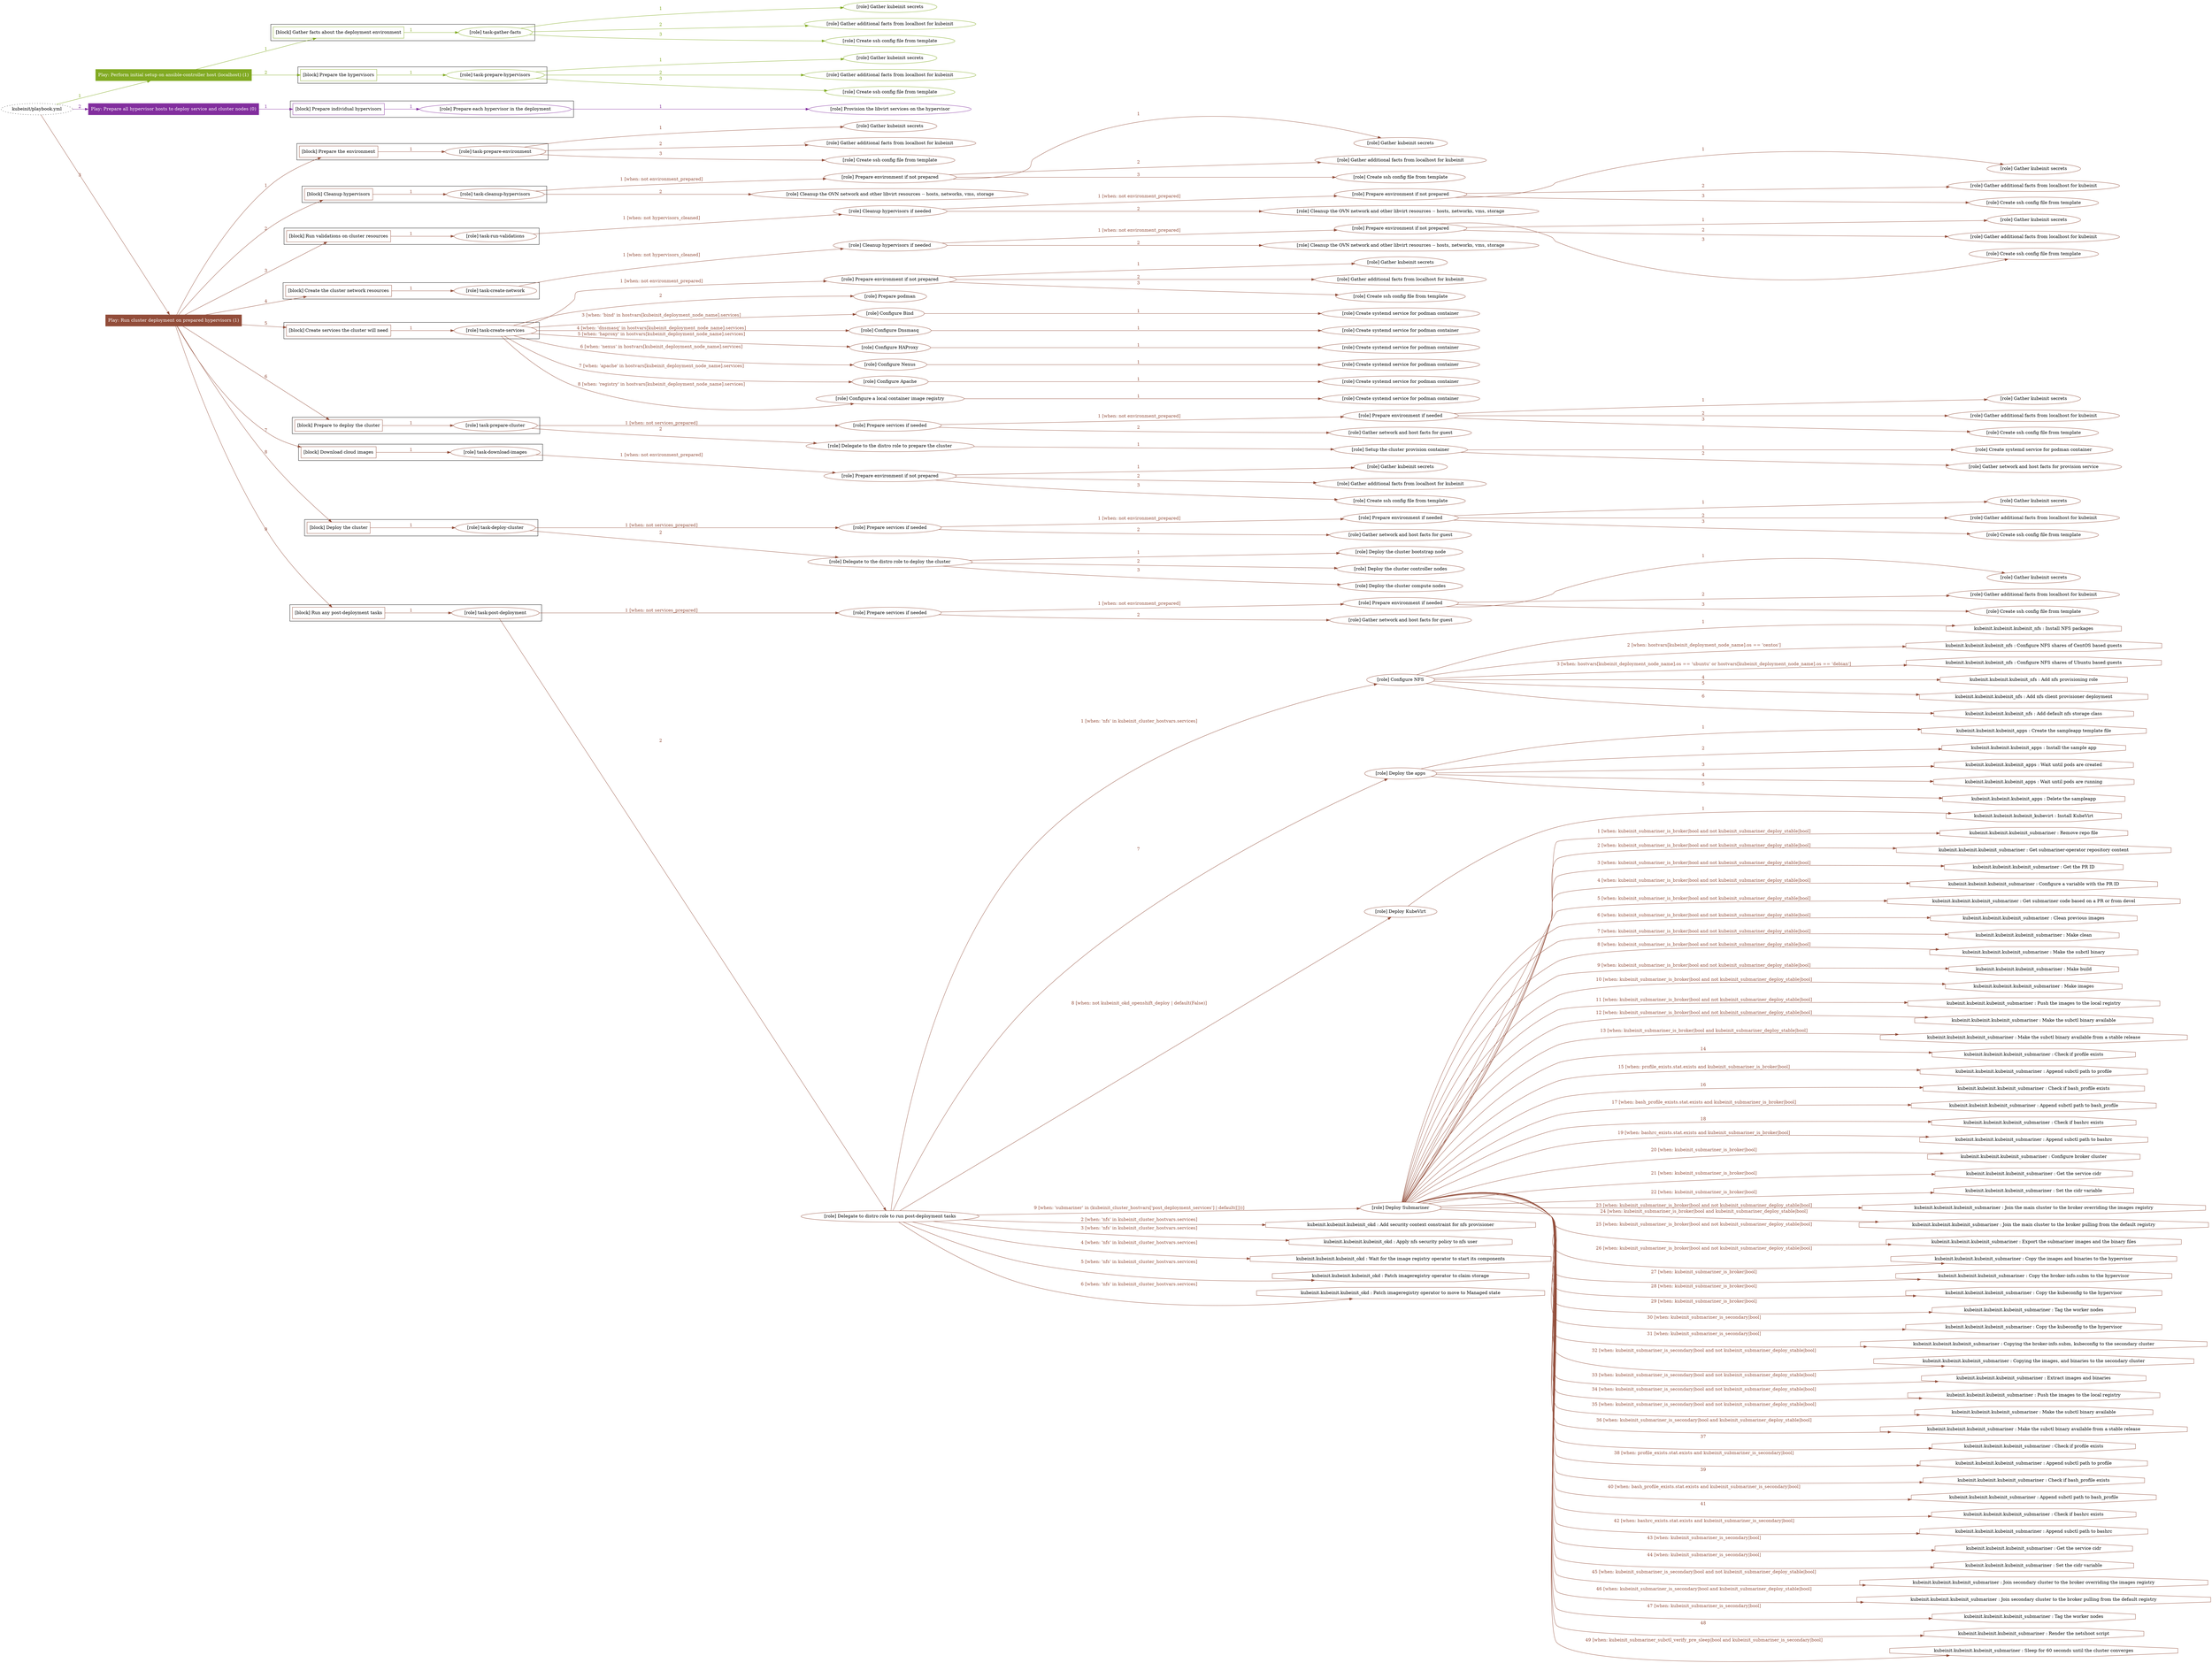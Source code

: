 digraph {
	graph [concentrate=true ordering=in rankdir=LR ratio=fill]
	edge [esep=5 sep=10]
	"kubeinit/playbook.yml" [URL="/home/runner/work/kubeinit/kubeinit/kubeinit/playbook.yml" id=playbook_73301009 style=dotted]
	play_c8dbba5f [label="Play: Perform initial setup on ansible-controller host (localhost) (1)" URL="/home/runner/work/kubeinit/kubeinit/kubeinit/playbook.yml" color="#81aa22" fontcolor="#ffffff" id=play_c8dbba5f shape=box style=filled tooltip=localhost]
	"kubeinit/playbook.yml" -> play_c8dbba5f [label="1 " color="#81aa22" fontcolor="#81aa22" id=edge_5e457a9c labeltooltip="1 " tooltip="1 "]
	subgraph "Gather kubeinit secrets" {
		role_766f731a [label="[role] Gather kubeinit secrets" URL="/home/runner/.ansible/collections/ansible_collections/kubeinit/kubeinit/roles/kubeinit_prepare/tasks/gather_kubeinit_facts.yml" color="#81aa22" id=role_766f731a tooltip="Gather kubeinit secrets"]
	}
	subgraph "Gather additional facts from localhost for kubeinit" {
		role_d6b4c57d [label="[role] Gather additional facts from localhost for kubeinit" URL="/home/runner/.ansible/collections/ansible_collections/kubeinit/kubeinit/roles/kubeinit_prepare/tasks/gather_kubeinit_facts.yml" color="#81aa22" id=role_d6b4c57d tooltip="Gather additional facts from localhost for kubeinit"]
	}
	subgraph "Create ssh config file from template" {
		role_d6bfe094 [label="[role] Create ssh config file from template" URL="/home/runner/.ansible/collections/ansible_collections/kubeinit/kubeinit/roles/kubeinit_prepare/tasks/gather_kubeinit_facts.yml" color="#81aa22" id=role_d6bfe094 tooltip="Create ssh config file from template"]
	}
	subgraph "task-gather-facts" {
		role_39a72c3a [label="[role] task-gather-facts" URL="/home/runner/work/kubeinit/kubeinit/kubeinit/playbook.yml" color="#81aa22" id=role_39a72c3a tooltip="task-gather-facts"]
		role_39a72c3a -> role_766f731a [label="1 " color="#81aa22" fontcolor="#81aa22" id=edge_33dd73bf labeltooltip="1 " tooltip="1 "]
		role_39a72c3a -> role_d6b4c57d [label="2 " color="#81aa22" fontcolor="#81aa22" id=edge_3b44372f labeltooltip="2 " tooltip="2 "]
		role_39a72c3a -> role_d6bfe094 [label="3 " color="#81aa22" fontcolor="#81aa22" id=edge_ef5474c1 labeltooltip="3 " tooltip="3 "]
	}
	subgraph "Gather kubeinit secrets" {
		role_0528bca4 [label="[role] Gather kubeinit secrets" URL="/home/runner/.ansible/collections/ansible_collections/kubeinit/kubeinit/roles/kubeinit_prepare/tasks/gather_kubeinit_facts.yml" color="#81aa22" id=role_0528bca4 tooltip="Gather kubeinit secrets"]
	}
	subgraph "Gather additional facts from localhost for kubeinit" {
		role_64385f66 [label="[role] Gather additional facts from localhost for kubeinit" URL="/home/runner/.ansible/collections/ansible_collections/kubeinit/kubeinit/roles/kubeinit_prepare/tasks/gather_kubeinit_facts.yml" color="#81aa22" id=role_64385f66 tooltip="Gather additional facts from localhost for kubeinit"]
	}
	subgraph "Create ssh config file from template" {
		role_20644f83 [label="[role] Create ssh config file from template" URL="/home/runner/.ansible/collections/ansible_collections/kubeinit/kubeinit/roles/kubeinit_prepare/tasks/gather_kubeinit_facts.yml" color="#81aa22" id=role_20644f83 tooltip="Create ssh config file from template"]
	}
	subgraph "task-prepare-hypervisors" {
		role_c0160916 [label="[role] task-prepare-hypervisors" URL="/home/runner/work/kubeinit/kubeinit/kubeinit/playbook.yml" color="#81aa22" id=role_c0160916 tooltip="task-prepare-hypervisors"]
		role_c0160916 -> role_0528bca4 [label="1 " color="#81aa22" fontcolor="#81aa22" id=edge_6a01410a labeltooltip="1 " tooltip="1 "]
		role_c0160916 -> role_64385f66 [label="2 " color="#81aa22" fontcolor="#81aa22" id=edge_b0f0a980 labeltooltip="2 " tooltip="2 "]
		role_c0160916 -> role_20644f83 [label="3 " color="#81aa22" fontcolor="#81aa22" id=edge_95226ab3 labeltooltip="3 " tooltip="3 "]
	}
	subgraph "Play: Perform initial setup on ansible-controller host (localhost) (1)" {
		play_c8dbba5f -> block_b564059d [label=1 color="#81aa22" fontcolor="#81aa22" id=edge_7ad690ee labeltooltip=1 tooltip=1]
		subgraph cluster_block_b564059d {
			block_b564059d [label="[block] Gather facts about the deployment environment" URL="/home/runner/work/kubeinit/kubeinit/kubeinit/playbook.yml" color="#81aa22" id=block_b564059d labeltooltip="Gather facts about the deployment environment" shape=box tooltip="Gather facts about the deployment environment"]
			block_b564059d -> role_39a72c3a [label="1 " color="#81aa22" fontcolor="#81aa22" id=edge_67ff082d labeltooltip="1 " tooltip="1 "]
		}
		play_c8dbba5f -> block_635eb83b [label=2 color="#81aa22" fontcolor="#81aa22" id=edge_5069d154 labeltooltip=2 tooltip=2]
		subgraph cluster_block_635eb83b {
			block_635eb83b [label="[block] Prepare the hypervisors" URL="/home/runner/work/kubeinit/kubeinit/kubeinit/playbook.yml" color="#81aa22" id=block_635eb83b labeltooltip="Prepare the hypervisors" shape=box tooltip="Prepare the hypervisors"]
			block_635eb83b -> role_c0160916 [label="1 " color="#81aa22" fontcolor="#81aa22" id=edge_03a33d02 labeltooltip="1 " tooltip="1 "]
		}
	}
	play_415fb78c [label="Play: Prepare all hypervisor hosts to deploy service and cluster nodes (0)" URL="/home/runner/work/kubeinit/kubeinit/kubeinit/playbook.yml" color="#822e9e" fontcolor="#ffffff" id=play_415fb78c shape=box style=filled tooltip="Play: Prepare all hypervisor hosts to deploy service and cluster nodes (0)"]
	"kubeinit/playbook.yml" -> play_415fb78c [label="2 " color="#822e9e" fontcolor="#822e9e" id=edge_81a52d56 labeltooltip="2 " tooltip="2 "]
	subgraph "Provision the libvirt services on the hypervisor" {
		role_b9725fde [label="[role] Provision the libvirt services on the hypervisor" URL="/home/runner/.ansible/collections/ansible_collections/kubeinit/kubeinit/roles/kubeinit_prepare/tasks/prepare_hypervisor.yml" color="#822e9e" id=role_b9725fde tooltip="Provision the libvirt services on the hypervisor"]
	}
	subgraph "Prepare each hypervisor in the deployment" {
		role_428ba69b [label="[role] Prepare each hypervisor in the deployment" URL="/home/runner/work/kubeinit/kubeinit/kubeinit/playbook.yml" color="#822e9e" id=role_428ba69b tooltip="Prepare each hypervisor in the deployment"]
		role_428ba69b -> role_b9725fde [label="1 " color="#822e9e" fontcolor="#822e9e" id=edge_97fb37c1 labeltooltip="1 " tooltip="1 "]
	}
	subgraph "Play: Prepare all hypervisor hosts to deploy service and cluster nodes (0)" {
		play_415fb78c -> block_52ec0788 [label=1 color="#822e9e" fontcolor="#822e9e" id=edge_3c0d1dd6 labeltooltip=1 tooltip=1]
		subgraph cluster_block_52ec0788 {
			block_52ec0788 [label="[block] Prepare individual hypervisors" URL="/home/runner/work/kubeinit/kubeinit/kubeinit/playbook.yml" color="#822e9e" id=block_52ec0788 labeltooltip="Prepare individual hypervisors" shape=box tooltip="Prepare individual hypervisors"]
			block_52ec0788 -> role_428ba69b [label="1 " color="#822e9e" fontcolor="#822e9e" id=edge_2dabc0a3 labeltooltip="1 " tooltip="1 "]
		}
	}
	play_fe84092a [label="Play: Run cluster deployment on prepared hypervisors (1)" URL="/home/runner/work/kubeinit/kubeinit/kubeinit/playbook.yml" color="#924d3a" fontcolor="#ffffff" id=play_fe84092a shape=box style=filled tooltip=localhost]
	"kubeinit/playbook.yml" -> play_fe84092a [label="3 " color="#924d3a" fontcolor="#924d3a" id=edge_1ca59fbb labeltooltip="3 " tooltip="3 "]
	subgraph "Gather kubeinit secrets" {
		role_b6bfa1e0 [label="[role] Gather kubeinit secrets" URL="/home/runner/.ansible/collections/ansible_collections/kubeinit/kubeinit/roles/kubeinit_prepare/tasks/gather_kubeinit_facts.yml" color="#924d3a" id=role_b6bfa1e0 tooltip="Gather kubeinit secrets"]
	}
	subgraph "Gather additional facts from localhost for kubeinit" {
		role_d2abef8f [label="[role] Gather additional facts from localhost for kubeinit" URL="/home/runner/.ansible/collections/ansible_collections/kubeinit/kubeinit/roles/kubeinit_prepare/tasks/gather_kubeinit_facts.yml" color="#924d3a" id=role_d2abef8f tooltip="Gather additional facts from localhost for kubeinit"]
	}
	subgraph "Create ssh config file from template" {
		role_13bc36e1 [label="[role] Create ssh config file from template" URL="/home/runner/.ansible/collections/ansible_collections/kubeinit/kubeinit/roles/kubeinit_prepare/tasks/gather_kubeinit_facts.yml" color="#924d3a" id=role_13bc36e1 tooltip="Create ssh config file from template"]
	}
	subgraph "task-prepare-environment" {
		role_94c256f3 [label="[role] task-prepare-environment" URL="/home/runner/work/kubeinit/kubeinit/kubeinit/playbook.yml" color="#924d3a" id=role_94c256f3 tooltip="task-prepare-environment"]
		role_94c256f3 -> role_b6bfa1e0 [label="1 " color="#924d3a" fontcolor="#924d3a" id=edge_080c76ff labeltooltip="1 " tooltip="1 "]
		role_94c256f3 -> role_d2abef8f [label="2 " color="#924d3a" fontcolor="#924d3a" id=edge_cdacc947 labeltooltip="2 " tooltip="2 "]
		role_94c256f3 -> role_13bc36e1 [label="3 " color="#924d3a" fontcolor="#924d3a" id=edge_c36b1e51 labeltooltip="3 " tooltip="3 "]
	}
	subgraph "Gather kubeinit secrets" {
		role_f36f0a64 [label="[role] Gather kubeinit secrets" URL="/home/runner/.ansible/collections/ansible_collections/kubeinit/kubeinit/roles/kubeinit_prepare/tasks/gather_kubeinit_facts.yml" color="#924d3a" id=role_f36f0a64 tooltip="Gather kubeinit secrets"]
	}
	subgraph "Gather additional facts from localhost for kubeinit" {
		role_f78ad8bf [label="[role] Gather additional facts from localhost for kubeinit" URL="/home/runner/.ansible/collections/ansible_collections/kubeinit/kubeinit/roles/kubeinit_prepare/tasks/gather_kubeinit_facts.yml" color="#924d3a" id=role_f78ad8bf tooltip="Gather additional facts from localhost for kubeinit"]
	}
	subgraph "Create ssh config file from template" {
		role_ee5ecf5e [label="[role] Create ssh config file from template" URL="/home/runner/.ansible/collections/ansible_collections/kubeinit/kubeinit/roles/kubeinit_prepare/tasks/gather_kubeinit_facts.yml" color="#924d3a" id=role_ee5ecf5e tooltip="Create ssh config file from template"]
	}
	subgraph "Prepare environment if not prepared" {
		role_1277ec71 [label="[role] Prepare environment if not prepared" URL="/home/runner/.ansible/collections/ansible_collections/kubeinit/kubeinit/roles/kubeinit_prepare/tasks/cleanup_hypervisors.yml" color="#924d3a" id=role_1277ec71 tooltip="Prepare environment if not prepared"]
		role_1277ec71 -> role_f36f0a64 [label="1 " color="#924d3a" fontcolor="#924d3a" id=edge_330cb8c1 labeltooltip="1 " tooltip="1 "]
		role_1277ec71 -> role_f78ad8bf [label="2 " color="#924d3a" fontcolor="#924d3a" id=edge_135c3dee labeltooltip="2 " tooltip="2 "]
		role_1277ec71 -> role_ee5ecf5e [label="3 " color="#924d3a" fontcolor="#924d3a" id=edge_9c04d5e5 labeltooltip="3 " tooltip="3 "]
	}
	subgraph "Cleanup the OVN network and other libvirt resources -- hosts, networks, vms, storage" {
		role_ea930f9e [label="[role] Cleanup the OVN network and other libvirt resources -- hosts, networks, vms, storage" URL="/home/runner/.ansible/collections/ansible_collections/kubeinit/kubeinit/roles/kubeinit_prepare/tasks/cleanup_hypervisors.yml" color="#924d3a" id=role_ea930f9e tooltip="Cleanup the OVN network and other libvirt resources -- hosts, networks, vms, storage"]
	}
	subgraph "task-cleanup-hypervisors" {
		role_8fee4b86 [label="[role] task-cleanup-hypervisors" URL="/home/runner/work/kubeinit/kubeinit/kubeinit/playbook.yml" color="#924d3a" id=role_8fee4b86 tooltip="task-cleanup-hypervisors"]
		role_8fee4b86 -> role_1277ec71 [label="1 [when: not environment_prepared]" color="#924d3a" fontcolor="#924d3a" id=edge_0f169320 labeltooltip="1 [when: not environment_prepared]" tooltip="1 [when: not environment_prepared]"]
		role_8fee4b86 -> role_ea930f9e [label="2 " color="#924d3a" fontcolor="#924d3a" id=edge_d2edf05d labeltooltip="2 " tooltip="2 "]
	}
	subgraph "Gather kubeinit secrets" {
		role_777ab556 [label="[role] Gather kubeinit secrets" URL="/home/runner/.ansible/collections/ansible_collections/kubeinit/kubeinit/roles/kubeinit_prepare/tasks/gather_kubeinit_facts.yml" color="#924d3a" id=role_777ab556 tooltip="Gather kubeinit secrets"]
	}
	subgraph "Gather additional facts from localhost for kubeinit" {
		role_c4d2c514 [label="[role] Gather additional facts from localhost for kubeinit" URL="/home/runner/.ansible/collections/ansible_collections/kubeinit/kubeinit/roles/kubeinit_prepare/tasks/gather_kubeinit_facts.yml" color="#924d3a" id=role_c4d2c514 tooltip="Gather additional facts from localhost for kubeinit"]
	}
	subgraph "Create ssh config file from template" {
		role_bc41d007 [label="[role] Create ssh config file from template" URL="/home/runner/.ansible/collections/ansible_collections/kubeinit/kubeinit/roles/kubeinit_prepare/tasks/gather_kubeinit_facts.yml" color="#924d3a" id=role_bc41d007 tooltip="Create ssh config file from template"]
	}
	subgraph "Prepare environment if not prepared" {
		role_e0379862 [label="[role] Prepare environment if not prepared" URL="/home/runner/.ansible/collections/ansible_collections/kubeinit/kubeinit/roles/kubeinit_prepare/tasks/cleanup_hypervisors.yml" color="#924d3a" id=role_e0379862 tooltip="Prepare environment if not prepared"]
		role_e0379862 -> role_777ab556 [label="1 " color="#924d3a" fontcolor="#924d3a" id=edge_0fcff2d0 labeltooltip="1 " tooltip="1 "]
		role_e0379862 -> role_c4d2c514 [label="2 " color="#924d3a" fontcolor="#924d3a" id=edge_b083c5ad labeltooltip="2 " tooltip="2 "]
		role_e0379862 -> role_bc41d007 [label="3 " color="#924d3a" fontcolor="#924d3a" id=edge_3ad4ebfa labeltooltip="3 " tooltip="3 "]
	}
	subgraph "Cleanup the OVN network and other libvirt resources -- hosts, networks, vms, storage" {
		role_cf536d1e [label="[role] Cleanup the OVN network and other libvirt resources -- hosts, networks, vms, storage" URL="/home/runner/.ansible/collections/ansible_collections/kubeinit/kubeinit/roles/kubeinit_prepare/tasks/cleanup_hypervisors.yml" color="#924d3a" id=role_cf536d1e tooltip="Cleanup the OVN network and other libvirt resources -- hosts, networks, vms, storage"]
	}
	subgraph "Cleanup hypervisors if needed" {
		role_516ce85a [label="[role] Cleanup hypervisors if needed" URL="/home/runner/.ansible/collections/ansible_collections/kubeinit/kubeinit/roles/kubeinit_validations/tasks/main.yml" color="#924d3a" id=role_516ce85a tooltip="Cleanup hypervisors if needed"]
		role_516ce85a -> role_e0379862 [label="1 [when: not environment_prepared]" color="#924d3a" fontcolor="#924d3a" id=edge_0176ec52 labeltooltip="1 [when: not environment_prepared]" tooltip="1 [when: not environment_prepared]"]
		role_516ce85a -> role_cf536d1e [label="2 " color="#924d3a" fontcolor="#924d3a" id=edge_f059e694 labeltooltip="2 " tooltip="2 "]
	}
	subgraph "task-run-validations" {
		role_a68d20e9 [label="[role] task-run-validations" URL="/home/runner/work/kubeinit/kubeinit/kubeinit/playbook.yml" color="#924d3a" id=role_a68d20e9 tooltip="task-run-validations"]
		role_a68d20e9 -> role_516ce85a [label="1 [when: not hypervisors_cleaned]" color="#924d3a" fontcolor="#924d3a" id=edge_34cd81f6 labeltooltip="1 [when: not hypervisors_cleaned]" tooltip="1 [when: not hypervisors_cleaned]"]
	}
	subgraph "Gather kubeinit secrets" {
		role_533ec5bd [label="[role] Gather kubeinit secrets" URL="/home/runner/.ansible/collections/ansible_collections/kubeinit/kubeinit/roles/kubeinit_prepare/tasks/gather_kubeinit_facts.yml" color="#924d3a" id=role_533ec5bd tooltip="Gather kubeinit secrets"]
	}
	subgraph "Gather additional facts from localhost for kubeinit" {
		role_e5987981 [label="[role] Gather additional facts from localhost for kubeinit" URL="/home/runner/.ansible/collections/ansible_collections/kubeinit/kubeinit/roles/kubeinit_prepare/tasks/gather_kubeinit_facts.yml" color="#924d3a" id=role_e5987981 tooltip="Gather additional facts from localhost for kubeinit"]
	}
	subgraph "Create ssh config file from template" {
		role_ff138266 [label="[role] Create ssh config file from template" URL="/home/runner/.ansible/collections/ansible_collections/kubeinit/kubeinit/roles/kubeinit_prepare/tasks/gather_kubeinit_facts.yml" color="#924d3a" id=role_ff138266 tooltip="Create ssh config file from template"]
	}
	subgraph "Prepare environment if not prepared" {
		role_c69eec0c [label="[role] Prepare environment if not prepared" URL="/home/runner/.ansible/collections/ansible_collections/kubeinit/kubeinit/roles/kubeinit_prepare/tasks/cleanup_hypervisors.yml" color="#924d3a" id=role_c69eec0c tooltip="Prepare environment if not prepared"]
		role_c69eec0c -> role_533ec5bd [label="1 " color="#924d3a" fontcolor="#924d3a" id=edge_7d8618fa labeltooltip="1 " tooltip="1 "]
		role_c69eec0c -> role_e5987981 [label="2 " color="#924d3a" fontcolor="#924d3a" id=edge_c7c80af7 labeltooltip="2 " tooltip="2 "]
		role_c69eec0c -> role_ff138266 [label="3 " color="#924d3a" fontcolor="#924d3a" id=edge_7011fcbe labeltooltip="3 " tooltip="3 "]
	}
	subgraph "Cleanup the OVN network and other libvirt resources -- hosts, networks, vms, storage" {
		role_6410f988 [label="[role] Cleanup the OVN network and other libvirt resources -- hosts, networks, vms, storage" URL="/home/runner/.ansible/collections/ansible_collections/kubeinit/kubeinit/roles/kubeinit_prepare/tasks/cleanup_hypervisors.yml" color="#924d3a" id=role_6410f988 tooltip="Cleanup the OVN network and other libvirt resources -- hosts, networks, vms, storage"]
	}
	subgraph "Cleanup hypervisors if needed" {
		role_2324c02f [label="[role] Cleanup hypervisors if needed" URL="/home/runner/.ansible/collections/ansible_collections/kubeinit/kubeinit/roles/kubeinit_libvirt/tasks/create_network.yml" color="#924d3a" id=role_2324c02f tooltip="Cleanup hypervisors if needed"]
		role_2324c02f -> role_c69eec0c [label="1 [when: not environment_prepared]" color="#924d3a" fontcolor="#924d3a" id=edge_af0d2d90 labeltooltip="1 [when: not environment_prepared]" tooltip="1 [when: not environment_prepared]"]
		role_2324c02f -> role_6410f988 [label="2 " color="#924d3a" fontcolor="#924d3a" id=edge_f1cd6c9a labeltooltip="2 " tooltip="2 "]
	}
	subgraph "task-create-network" {
		role_2858f65b [label="[role] task-create-network" URL="/home/runner/work/kubeinit/kubeinit/kubeinit/playbook.yml" color="#924d3a" id=role_2858f65b tooltip="task-create-network"]
		role_2858f65b -> role_2324c02f [label="1 [when: not hypervisors_cleaned]" color="#924d3a" fontcolor="#924d3a" id=edge_431efe8d labeltooltip="1 [when: not hypervisors_cleaned]" tooltip="1 [when: not hypervisors_cleaned]"]
	}
	subgraph "Gather kubeinit secrets" {
		role_a0c0626e [label="[role] Gather kubeinit secrets" URL="/home/runner/.ansible/collections/ansible_collections/kubeinit/kubeinit/roles/kubeinit_prepare/tasks/gather_kubeinit_facts.yml" color="#924d3a" id=role_a0c0626e tooltip="Gather kubeinit secrets"]
	}
	subgraph "Gather additional facts from localhost for kubeinit" {
		role_2e8efa3e [label="[role] Gather additional facts from localhost for kubeinit" URL="/home/runner/.ansible/collections/ansible_collections/kubeinit/kubeinit/roles/kubeinit_prepare/tasks/gather_kubeinit_facts.yml" color="#924d3a" id=role_2e8efa3e tooltip="Gather additional facts from localhost for kubeinit"]
	}
	subgraph "Create ssh config file from template" {
		role_b97e2e87 [label="[role] Create ssh config file from template" URL="/home/runner/.ansible/collections/ansible_collections/kubeinit/kubeinit/roles/kubeinit_prepare/tasks/gather_kubeinit_facts.yml" color="#924d3a" id=role_b97e2e87 tooltip="Create ssh config file from template"]
	}
	subgraph "Prepare environment if not prepared" {
		role_dba1835b [label="[role] Prepare environment if not prepared" URL="/home/runner/.ansible/collections/ansible_collections/kubeinit/kubeinit/roles/kubeinit_services/tasks/main.yml" color="#924d3a" id=role_dba1835b tooltip="Prepare environment if not prepared"]
		role_dba1835b -> role_a0c0626e [label="1 " color="#924d3a" fontcolor="#924d3a" id=edge_cd4de9b0 labeltooltip="1 " tooltip="1 "]
		role_dba1835b -> role_2e8efa3e [label="2 " color="#924d3a" fontcolor="#924d3a" id=edge_0223a9db labeltooltip="2 " tooltip="2 "]
		role_dba1835b -> role_b97e2e87 [label="3 " color="#924d3a" fontcolor="#924d3a" id=edge_5905be8b labeltooltip="3 " tooltip="3 "]
	}
	subgraph "Prepare podman" {
		role_c9199f69 [label="[role] Prepare podman" URL="/home/runner/.ansible/collections/ansible_collections/kubeinit/kubeinit/roles/kubeinit_services/tasks/00_create_service_pod.yml" color="#924d3a" id=role_c9199f69 tooltip="Prepare podman"]
	}
	subgraph "Create systemd service for podman container" {
		role_de8878e6 [label="[role] Create systemd service for podman container" URL="/home/runner/.ansible/collections/ansible_collections/kubeinit/kubeinit/roles/kubeinit_bind/tasks/main.yml" color="#924d3a" id=role_de8878e6 tooltip="Create systemd service for podman container"]
	}
	subgraph "Configure Bind" {
		role_e6adebb1 [label="[role] Configure Bind" URL="/home/runner/.ansible/collections/ansible_collections/kubeinit/kubeinit/roles/kubeinit_services/tasks/start_services_containers.yml" color="#924d3a" id=role_e6adebb1 tooltip="Configure Bind"]
		role_e6adebb1 -> role_de8878e6 [label="1 " color="#924d3a" fontcolor="#924d3a" id=edge_c2e6a585 labeltooltip="1 " tooltip="1 "]
	}
	subgraph "Create systemd service for podman container" {
		role_1459eec6 [label="[role] Create systemd service for podman container" URL="/home/runner/.ansible/collections/ansible_collections/kubeinit/kubeinit/roles/kubeinit_dnsmasq/tasks/main.yml" color="#924d3a" id=role_1459eec6 tooltip="Create systemd service for podman container"]
	}
	subgraph "Configure Dnsmasq" {
		role_b37765c3 [label="[role] Configure Dnsmasq" URL="/home/runner/.ansible/collections/ansible_collections/kubeinit/kubeinit/roles/kubeinit_services/tasks/start_services_containers.yml" color="#924d3a" id=role_b37765c3 tooltip="Configure Dnsmasq"]
		role_b37765c3 -> role_1459eec6 [label="1 " color="#924d3a" fontcolor="#924d3a" id=edge_306893ac labeltooltip="1 " tooltip="1 "]
	}
	subgraph "Create systemd service for podman container" {
		role_722c9dcb [label="[role] Create systemd service for podman container" URL="/home/runner/.ansible/collections/ansible_collections/kubeinit/kubeinit/roles/kubeinit_haproxy/tasks/main.yml" color="#924d3a" id=role_722c9dcb tooltip="Create systemd service for podman container"]
	}
	subgraph "Configure HAProxy" {
		role_5954ef48 [label="[role] Configure HAProxy" URL="/home/runner/.ansible/collections/ansible_collections/kubeinit/kubeinit/roles/kubeinit_services/tasks/start_services_containers.yml" color="#924d3a" id=role_5954ef48 tooltip="Configure HAProxy"]
		role_5954ef48 -> role_722c9dcb [label="1 " color="#924d3a" fontcolor="#924d3a" id=edge_80ba58b5 labeltooltip="1 " tooltip="1 "]
	}
	subgraph "Create systemd service for podman container" {
		role_1fe53c1b [label="[role] Create systemd service for podman container" URL="/home/runner/.ansible/collections/ansible_collections/kubeinit/kubeinit/roles/kubeinit_nexus/tasks/main.yml" color="#924d3a" id=role_1fe53c1b tooltip="Create systemd service for podman container"]
	}
	subgraph "Configure Nexus" {
		role_fcb6e088 [label="[role] Configure Nexus" URL="/home/runner/.ansible/collections/ansible_collections/kubeinit/kubeinit/roles/kubeinit_services/tasks/start_services_containers.yml" color="#924d3a" id=role_fcb6e088 tooltip="Configure Nexus"]
		role_fcb6e088 -> role_1fe53c1b [label="1 " color="#924d3a" fontcolor="#924d3a" id=edge_f61706e2 labeltooltip="1 " tooltip="1 "]
	}
	subgraph "Create systemd service for podman container" {
		role_a819f403 [label="[role] Create systemd service for podman container" URL="/home/runner/.ansible/collections/ansible_collections/kubeinit/kubeinit/roles/kubeinit_apache/tasks/main.yml" color="#924d3a" id=role_a819f403 tooltip="Create systemd service for podman container"]
	}
	subgraph "Configure Apache" {
		role_25ce9405 [label="[role] Configure Apache" URL="/home/runner/.ansible/collections/ansible_collections/kubeinit/kubeinit/roles/kubeinit_services/tasks/start_services_containers.yml" color="#924d3a" id=role_25ce9405 tooltip="Configure Apache"]
		role_25ce9405 -> role_a819f403 [label="1 " color="#924d3a" fontcolor="#924d3a" id=edge_6c8b5786 labeltooltip="1 " tooltip="1 "]
	}
	subgraph "Create systemd service for podman container" {
		role_f4aaeb41 [label="[role] Create systemd service for podman container" URL="/home/runner/.ansible/collections/ansible_collections/kubeinit/kubeinit/roles/kubeinit_registry/tasks/main.yml" color="#924d3a" id=role_f4aaeb41 tooltip="Create systemd service for podman container"]
	}
	subgraph "Configure a local container image registry" {
		role_5d6a725c [label="[role] Configure a local container image registry" URL="/home/runner/.ansible/collections/ansible_collections/kubeinit/kubeinit/roles/kubeinit_services/tasks/start_services_containers.yml" color="#924d3a" id=role_5d6a725c tooltip="Configure a local container image registry"]
		role_5d6a725c -> role_f4aaeb41 [label="1 " color="#924d3a" fontcolor="#924d3a" id=edge_f9eee8e7 labeltooltip="1 " tooltip="1 "]
	}
	subgraph "task-create-services" {
		role_a880d750 [label="[role] task-create-services" URL="/home/runner/work/kubeinit/kubeinit/kubeinit/playbook.yml" color="#924d3a" id=role_a880d750 tooltip="task-create-services"]
		role_a880d750 -> role_dba1835b [label="1 [when: not environment_prepared]" color="#924d3a" fontcolor="#924d3a" id=edge_3bb87447 labeltooltip="1 [when: not environment_prepared]" tooltip="1 [when: not environment_prepared]"]
		role_a880d750 -> role_c9199f69 [label="2 " color="#924d3a" fontcolor="#924d3a" id=edge_8fcabd08 labeltooltip="2 " tooltip="2 "]
		role_a880d750 -> role_e6adebb1 [label="3 [when: 'bind' in hostvars[kubeinit_deployment_node_name].services]" color="#924d3a" fontcolor="#924d3a" id=edge_189b96a0 labeltooltip="3 [when: 'bind' in hostvars[kubeinit_deployment_node_name].services]" tooltip="3 [when: 'bind' in hostvars[kubeinit_deployment_node_name].services]"]
		role_a880d750 -> role_b37765c3 [label="4 [when: 'dnsmasq' in hostvars[kubeinit_deployment_node_name].services]" color="#924d3a" fontcolor="#924d3a" id=edge_fde64792 labeltooltip="4 [when: 'dnsmasq' in hostvars[kubeinit_deployment_node_name].services]" tooltip="4 [when: 'dnsmasq' in hostvars[kubeinit_deployment_node_name].services]"]
		role_a880d750 -> role_5954ef48 [label="5 [when: 'haproxy' in hostvars[kubeinit_deployment_node_name].services]" color="#924d3a" fontcolor="#924d3a" id=edge_d0000122 labeltooltip="5 [when: 'haproxy' in hostvars[kubeinit_deployment_node_name].services]" tooltip="5 [when: 'haproxy' in hostvars[kubeinit_deployment_node_name].services]"]
		role_a880d750 -> role_fcb6e088 [label="6 [when: 'nexus' in hostvars[kubeinit_deployment_node_name].services]" color="#924d3a" fontcolor="#924d3a" id=edge_812e7e60 labeltooltip="6 [when: 'nexus' in hostvars[kubeinit_deployment_node_name].services]" tooltip="6 [when: 'nexus' in hostvars[kubeinit_deployment_node_name].services]"]
		role_a880d750 -> role_25ce9405 [label="7 [when: 'apache' in hostvars[kubeinit_deployment_node_name].services]" color="#924d3a" fontcolor="#924d3a" id=edge_82b0421b labeltooltip="7 [when: 'apache' in hostvars[kubeinit_deployment_node_name].services]" tooltip="7 [when: 'apache' in hostvars[kubeinit_deployment_node_name].services]"]
		role_a880d750 -> role_5d6a725c [label="8 [when: 'registry' in hostvars[kubeinit_deployment_node_name].services]" color="#924d3a" fontcolor="#924d3a" id=edge_c70108c2 labeltooltip="8 [when: 'registry' in hostvars[kubeinit_deployment_node_name].services]" tooltip="8 [when: 'registry' in hostvars[kubeinit_deployment_node_name].services]"]
	}
	subgraph "Gather kubeinit secrets" {
		role_d81c1a66 [label="[role] Gather kubeinit secrets" URL="/home/runner/.ansible/collections/ansible_collections/kubeinit/kubeinit/roles/kubeinit_prepare/tasks/gather_kubeinit_facts.yml" color="#924d3a" id=role_d81c1a66 tooltip="Gather kubeinit secrets"]
	}
	subgraph "Gather additional facts from localhost for kubeinit" {
		role_ad13c57f [label="[role] Gather additional facts from localhost for kubeinit" URL="/home/runner/.ansible/collections/ansible_collections/kubeinit/kubeinit/roles/kubeinit_prepare/tasks/gather_kubeinit_facts.yml" color="#924d3a" id=role_ad13c57f tooltip="Gather additional facts from localhost for kubeinit"]
	}
	subgraph "Create ssh config file from template" {
		role_3c5687eb [label="[role] Create ssh config file from template" URL="/home/runner/.ansible/collections/ansible_collections/kubeinit/kubeinit/roles/kubeinit_prepare/tasks/gather_kubeinit_facts.yml" color="#924d3a" id=role_3c5687eb tooltip="Create ssh config file from template"]
	}
	subgraph "Prepare environment if needed" {
		role_212cc26f [label="[role] Prepare environment if needed" URL="/home/runner/.ansible/collections/ansible_collections/kubeinit/kubeinit/roles/kubeinit_services/tasks/prepare_services.yml" color="#924d3a" id=role_212cc26f tooltip="Prepare environment if needed"]
		role_212cc26f -> role_d81c1a66 [label="1 " color="#924d3a" fontcolor="#924d3a" id=edge_b207603e labeltooltip="1 " tooltip="1 "]
		role_212cc26f -> role_ad13c57f [label="2 " color="#924d3a" fontcolor="#924d3a" id=edge_ff8adb41 labeltooltip="2 " tooltip="2 "]
		role_212cc26f -> role_3c5687eb [label="3 " color="#924d3a" fontcolor="#924d3a" id=edge_19142875 labeltooltip="3 " tooltip="3 "]
	}
	subgraph "Gather network and host facts for guest" {
		role_80498654 [label="[role] Gather network and host facts for guest" URL="/home/runner/.ansible/collections/ansible_collections/kubeinit/kubeinit/roles/kubeinit_services/tasks/prepare_services.yml" color="#924d3a" id=role_80498654 tooltip="Gather network and host facts for guest"]
	}
	subgraph "Prepare services if needed" {
		role_3c50922c [label="[role] Prepare services if needed" URL="/home/runner/.ansible/collections/ansible_collections/kubeinit/kubeinit/roles/kubeinit_prepare/tasks/prepare_cluster.yml" color="#924d3a" id=role_3c50922c tooltip="Prepare services if needed"]
		role_3c50922c -> role_212cc26f [label="1 [when: not environment_prepared]" color="#924d3a" fontcolor="#924d3a" id=edge_edb1200e labeltooltip="1 [when: not environment_prepared]" tooltip="1 [when: not environment_prepared]"]
		role_3c50922c -> role_80498654 [label="2 " color="#924d3a" fontcolor="#924d3a" id=edge_a80aef3a labeltooltip="2 " tooltip="2 "]
	}
	subgraph "Create systemd service for podman container" {
		role_3e3b001d [label="[role] Create systemd service for podman container" URL="/home/runner/.ansible/collections/ansible_collections/kubeinit/kubeinit/roles/kubeinit_services/tasks/create_provision_container.yml" color="#924d3a" id=role_3e3b001d tooltip="Create systemd service for podman container"]
	}
	subgraph "Gather network and host facts for provision service" {
		role_49f157b5 [label="[role] Gather network and host facts for provision service" URL="/home/runner/.ansible/collections/ansible_collections/kubeinit/kubeinit/roles/kubeinit_services/tasks/create_provision_container.yml" color="#924d3a" id=role_49f157b5 tooltip="Gather network and host facts for provision service"]
	}
	subgraph "Setup the cluster provision container" {
		role_17882e56 [label="[role] Setup the cluster provision container" URL="/home/runner/.ansible/collections/ansible_collections/kubeinit/kubeinit/roles/kubeinit_okd/tasks/prepare_cluster.yml" color="#924d3a" id=role_17882e56 tooltip="Setup the cluster provision container"]
		role_17882e56 -> role_3e3b001d [label="1 " color="#924d3a" fontcolor="#924d3a" id=edge_8bb2779c labeltooltip="1 " tooltip="1 "]
		role_17882e56 -> role_49f157b5 [label="2 " color="#924d3a" fontcolor="#924d3a" id=edge_fc784427 labeltooltip="2 " tooltip="2 "]
	}
	subgraph "Delegate to the distro role to prepare the cluster" {
		role_b1c4030b [label="[role] Delegate to the distro role to prepare the cluster" URL="/home/runner/.ansible/collections/ansible_collections/kubeinit/kubeinit/roles/kubeinit_prepare/tasks/prepare_cluster.yml" color="#924d3a" id=role_b1c4030b tooltip="Delegate to the distro role to prepare the cluster"]
		role_b1c4030b -> role_17882e56 [label="1 " color="#924d3a" fontcolor="#924d3a" id=edge_efbf6cb1 labeltooltip="1 " tooltip="1 "]
	}
	subgraph "task-prepare-cluster" {
		role_7e30727d [label="[role] task-prepare-cluster" URL="/home/runner/work/kubeinit/kubeinit/kubeinit/playbook.yml" color="#924d3a" id=role_7e30727d tooltip="task-prepare-cluster"]
		role_7e30727d -> role_3c50922c [label="1 [when: not services_prepared]" color="#924d3a" fontcolor="#924d3a" id=edge_f9cdff9e labeltooltip="1 [when: not services_prepared]" tooltip="1 [when: not services_prepared]"]
		role_7e30727d -> role_b1c4030b [label="2 " color="#924d3a" fontcolor="#924d3a" id=edge_d0ab96c7 labeltooltip="2 " tooltip="2 "]
	}
	subgraph "Gather kubeinit secrets" {
		role_7a770d6f [label="[role] Gather kubeinit secrets" URL="/home/runner/.ansible/collections/ansible_collections/kubeinit/kubeinit/roles/kubeinit_prepare/tasks/gather_kubeinit_facts.yml" color="#924d3a" id=role_7a770d6f tooltip="Gather kubeinit secrets"]
	}
	subgraph "Gather additional facts from localhost for kubeinit" {
		role_dda29429 [label="[role] Gather additional facts from localhost for kubeinit" URL="/home/runner/.ansible/collections/ansible_collections/kubeinit/kubeinit/roles/kubeinit_prepare/tasks/gather_kubeinit_facts.yml" color="#924d3a" id=role_dda29429 tooltip="Gather additional facts from localhost for kubeinit"]
	}
	subgraph "Create ssh config file from template" {
		role_c67c2b28 [label="[role] Create ssh config file from template" URL="/home/runner/.ansible/collections/ansible_collections/kubeinit/kubeinit/roles/kubeinit_prepare/tasks/gather_kubeinit_facts.yml" color="#924d3a" id=role_c67c2b28 tooltip="Create ssh config file from template"]
	}
	subgraph "Prepare environment if not prepared" {
		role_7ae6ca7c [label="[role] Prepare environment if not prepared" URL="/home/runner/.ansible/collections/ansible_collections/kubeinit/kubeinit/roles/kubeinit_libvirt/tasks/download_cloud_images.yml" color="#924d3a" id=role_7ae6ca7c tooltip="Prepare environment if not prepared"]
		role_7ae6ca7c -> role_7a770d6f [label="1 " color="#924d3a" fontcolor="#924d3a" id=edge_271d6fb8 labeltooltip="1 " tooltip="1 "]
		role_7ae6ca7c -> role_dda29429 [label="2 " color="#924d3a" fontcolor="#924d3a" id=edge_2af676ab labeltooltip="2 " tooltip="2 "]
		role_7ae6ca7c -> role_c67c2b28 [label="3 " color="#924d3a" fontcolor="#924d3a" id=edge_ee6af1b3 labeltooltip="3 " tooltip="3 "]
	}
	subgraph "task-download-images" {
		role_e5d66572 [label="[role] task-download-images" URL="/home/runner/work/kubeinit/kubeinit/kubeinit/playbook.yml" color="#924d3a" id=role_e5d66572 tooltip="task-download-images"]
		role_e5d66572 -> role_7ae6ca7c [label="1 [when: not environment_prepared]" color="#924d3a" fontcolor="#924d3a" id=edge_297f5f6f labeltooltip="1 [when: not environment_prepared]" tooltip="1 [when: not environment_prepared]"]
	}
	subgraph "Gather kubeinit secrets" {
		role_8718947b [label="[role] Gather kubeinit secrets" URL="/home/runner/.ansible/collections/ansible_collections/kubeinit/kubeinit/roles/kubeinit_prepare/tasks/gather_kubeinit_facts.yml" color="#924d3a" id=role_8718947b tooltip="Gather kubeinit secrets"]
	}
	subgraph "Gather additional facts from localhost for kubeinit" {
		role_265cf2a0 [label="[role] Gather additional facts from localhost for kubeinit" URL="/home/runner/.ansible/collections/ansible_collections/kubeinit/kubeinit/roles/kubeinit_prepare/tasks/gather_kubeinit_facts.yml" color="#924d3a" id=role_265cf2a0 tooltip="Gather additional facts from localhost for kubeinit"]
	}
	subgraph "Create ssh config file from template" {
		role_9ac9c7b0 [label="[role] Create ssh config file from template" URL="/home/runner/.ansible/collections/ansible_collections/kubeinit/kubeinit/roles/kubeinit_prepare/tasks/gather_kubeinit_facts.yml" color="#924d3a" id=role_9ac9c7b0 tooltip="Create ssh config file from template"]
	}
	subgraph "Prepare environment if needed" {
		role_02439d3a [label="[role] Prepare environment if needed" URL="/home/runner/.ansible/collections/ansible_collections/kubeinit/kubeinit/roles/kubeinit_services/tasks/prepare_services.yml" color="#924d3a" id=role_02439d3a tooltip="Prepare environment if needed"]
		role_02439d3a -> role_8718947b [label="1 " color="#924d3a" fontcolor="#924d3a" id=edge_d38e12ba labeltooltip="1 " tooltip="1 "]
		role_02439d3a -> role_265cf2a0 [label="2 " color="#924d3a" fontcolor="#924d3a" id=edge_e1b5d3c2 labeltooltip="2 " tooltip="2 "]
		role_02439d3a -> role_9ac9c7b0 [label="3 " color="#924d3a" fontcolor="#924d3a" id=edge_635cbf18 labeltooltip="3 " tooltip="3 "]
	}
	subgraph "Gather network and host facts for guest" {
		role_4fa33082 [label="[role] Gather network and host facts for guest" URL="/home/runner/.ansible/collections/ansible_collections/kubeinit/kubeinit/roles/kubeinit_services/tasks/prepare_services.yml" color="#924d3a" id=role_4fa33082 tooltip="Gather network and host facts for guest"]
	}
	subgraph "Prepare services if needed" {
		role_9e194256 [label="[role] Prepare services if needed" URL="/home/runner/.ansible/collections/ansible_collections/kubeinit/kubeinit/roles/kubeinit_prepare/tasks/deploy_cluster.yml" color="#924d3a" id=role_9e194256 tooltip="Prepare services if needed"]
		role_9e194256 -> role_02439d3a [label="1 [when: not environment_prepared]" color="#924d3a" fontcolor="#924d3a" id=edge_15eeafec labeltooltip="1 [when: not environment_prepared]" tooltip="1 [when: not environment_prepared]"]
		role_9e194256 -> role_4fa33082 [label="2 " color="#924d3a" fontcolor="#924d3a" id=edge_c854580f labeltooltip="2 " tooltip="2 "]
	}
	subgraph "Deploy the cluster bootstrap node" {
		role_1b0fe022 [label="[role] Deploy the cluster bootstrap node" URL="/home/runner/.ansible/collections/ansible_collections/kubeinit/kubeinit/roles/kubeinit_okd/tasks/main.yml" color="#924d3a" id=role_1b0fe022 tooltip="Deploy the cluster bootstrap node"]
	}
	subgraph "Deploy the cluster controller nodes" {
		role_40b7276a [label="[role] Deploy the cluster controller nodes" URL="/home/runner/.ansible/collections/ansible_collections/kubeinit/kubeinit/roles/kubeinit_okd/tasks/main.yml" color="#924d3a" id=role_40b7276a tooltip="Deploy the cluster controller nodes"]
	}
	subgraph "Deploy the cluster compute nodes" {
		role_90d77b42 [label="[role] Deploy the cluster compute nodes" URL="/home/runner/.ansible/collections/ansible_collections/kubeinit/kubeinit/roles/kubeinit_okd/tasks/main.yml" color="#924d3a" id=role_90d77b42 tooltip="Deploy the cluster compute nodes"]
	}
	subgraph "Delegate to the distro role to deploy the cluster" {
		role_86917c4f [label="[role] Delegate to the distro role to deploy the cluster" URL="/home/runner/.ansible/collections/ansible_collections/kubeinit/kubeinit/roles/kubeinit_prepare/tasks/deploy_cluster.yml" color="#924d3a" id=role_86917c4f tooltip="Delegate to the distro role to deploy the cluster"]
		role_86917c4f -> role_1b0fe022 [label="1 " color="#924d3a" fontcolor="#924d3a" id=edge_18d4913a labeltooltip="1 " tooltip="1 "]
		role_86917c4f -> role_40b7276a [label="2 " color="#924d3a" fontcolor="#924d3a" id=edge_bec0d53e labeltooltip="2 " tooltip="2 "]
		role_86917c4f -> role_90d77b42 [label="3 " color="#924d3a" fontcolor="#924d3a" id=edge_e989ddd3 labeltooltip="3 " tooltip="3 "]
	}
	subgraph "task-deploy-cluster" {
		role_3d09f714 [label="[role] task-deploy-cluster" URL="/home/runner/work/kubeinit/kubeinit/kubeinit/playbook.yml" color="#924d3a" id=role_3d09f714 tooltip="task-deploy-cluster"]
		role_3d09f714 -> role_9e194256 [label="1 [when: not services_prepared]" color="#924d3a" fontcolor="#924d3a" id=edge_ab600629 labeltooltip="1 [when: not services_prepared]" tooltip="1 [when: not services_prepared]"]
		role_3d09f714 -> role_86917c4f [label="2 " color="#924d3a" fontcolor="#924d3a" id=edge_df13c76f labeltooltip="2 " tooltip="2 "]
	}
	subgraph "Gather kubeinit secrets" {
		role_4e374dca [label="[role] Gather kubeinit secrets" URL="/home/runner/.ansible/collections/ansible_collections/kubeinit/kubeinit/roles/kubeinit_prepare/tasks/gather_kubeinit_facts.yml" color="#924d3a" id=role_4e374dca tooltip="Gather kubeinit secrets"]
	}
	subgraph "Gather additional facts from localhost for kubeinit" {
		role_a903ab2c [label="[role] Gather additional facts from localhost for kubeinit" URL="/home/runner/.ansible/collections/ansible_collections/kubeinit/kubeinit/roles/kubeinit_prepare/tasks/gather_kubeinit_facts.yml" color="#924d3a" id=role_a903ab2c tooltip="Gather additional facts from localhost for kubeinit"]
	}
	subgraph "Create ssh config file from template" {
		role_78b5efee [label="[role] Create ssh config file from template" URL="/home/runner/.ansible/collections/ansible_collections/kubeinit/kubeinit/roles/kubeinit_prepare/tasks/gather_kubeinit_facts.yml" color="#924d3a" id=role_78b5efee tooltip="Create ssh config file from template"]
	}
	subgraph "Prepare environment if needed" {
		role_75af6714 [label="[role] Prepare environment if needed" URL="/home/runner/.ansible/collections/ansible_collections/kubeinit/kubeinit/roles/kubeinit_services/tasks/prepare_services.yml" color="#924d3a" id=role_75af6714 tooltip="Prepare environment if needed"]
		role_75af6714 -> role_4e374dca [label="1 " color="#924d3a" fontcolor="#924d3a" id=edge_4b92b9c8 labeltooltip="1 " tooltip="1 "]
		role_75af6714 -> role_a903ab2c [label="2 " color="#924d3a" fontcolor="#924d3a" id=edge_b87027c6 labeltooltip="2 " tooltip="2 "]
		role_75af6714 -> role_78b5efee [label="3 " color="#924d3a" fontcolor="#924d3a" id=edge_f4859f5d labeltooltip="3 " tooltip="3 "]
	}
	subgraph "Gather network and host facts for guest" {
		role_34b87f7e [label="[role] Gather network and host facts for guest" URL="/home/runner/.ansible/collections/ansible_collections/kubeinit/kubeinit/roles/kubeinit_services/tasks/prepare_services.yml" color="#924d3a" id=role_34b87f7e tooltip="Gather network and host facts for guest"]
	}
	subgraph "Prepare services if needed" {
		role_d23bdf85 [label="[role] Prepare services if needed" URL="/home/runner/.ansible/collections/ansible_collections/kubeinit/kubeinit/roles/kubeinit_prepare/tasks/post_deployment.yml" color="#924d3a" id=role_d23bdf85 tooltip="Prepare services if needed"]
		role_d23bdf85 -> role_75af6714 [label="1 [when: not environment_prepared]" color="#924d3a" fontcolor="#924d3a" id=edge_44c1fa64 labeltooltip="1 [when: not environment_prepared]" tooltip="1 [when: not environment_prepared]"]
		role_d23bdf85 -> role_34b87f7e [label="2 " color="#924d3a" fontcolor="#924d3a" id=edge_eb371551 labeltooltip="2 " tooltip="2 "]
	}
	subgraph "Configure NFS" {
		role_54d10020 [label="[role] Configure NFS" URL="/home/runner/.ansible/collections/ansible_collections/kubeinit/kubeinit/roles/kubeinit_okd/tasks/post_deployment_tasks.yml" color="#924d3a" id=role_54d10020 tooltip="Configure NFS"]
		task_012bff78 [label="kubeinit.kubeinit.kubeinit_nfs : Install NFS packages" URL="/home/runner/.ansible/collections/ansible_collections/kubeinit/kubeinit/roles/kubeinit_nfs/tasks/main.yml" color="#924d3a" id=task_012bff78 shape=octagon tooltip="kubeinit.kubeinit.kubeinit_nfs : Install NFS packages"]
		role_54d10020 -> task_012bff78 [label="1 " color="#924d3a" fontcolor="#924d3a" id=edge_0cd9ac60 labeltooltip="1 " tooltip="1 "]
		task_5a804b80 [label="kubeinit.kubeinit.kubeinit_nfs : Configure NFS shares of CentOS based guests" URL="/home/runner/.ansible/collections/ansible_collections/kubeinit/kubeinit/roles/kubeinit_nfs/tasks/main.yml" color="#924d3a" id=task_5a804b80 shape=octagon tooltip="kubeinit.kubeinit.kubeinit_nfs : Configure NFS shares of CentOS based guests"]
		role_54d10020 -> task_5a804b80 [label="2 [when: hostvars[kubeinit_deployment_node_name].os == 'centos']" color="#924d3a" fontcolor="#924d3a" id=edge_7e0d1330 labeltooltip="2 [when: hostvars[kubeinit_deployment_node_name].os == 'centos']" tooltip="2 [when: hostvars[kubeinit_deployment_node_name].os == 'centos']"]
		task_e537f269 [label="kubeinit.kubeinit.kubeinit_nfs : Configure NFS shares of Ubuntu based guests" URL="/home/runner/.ansible/collections/ansible_collections/kubeinit/kubeinit/roles/kubeinit_nfs/tasks/main.yml" color="#924d3a" id=task_e537f269 shape=octagon tooltip="kubeinit.kubeinit.kubeinit_nfs : Configure NFS shares of Ubuntu based guests"]
		role_54d10020 -> task_e537f269 [label="3 [when: hostvars[kubeinit_deployment_node_name].os == 'ubuntu' or hostvars[kubeinit_deployment_node_name].os == 'debian']" color="#924d3a" fontcolor="#924d3a" id=edge_a3689843 labeltooltip="3 [when: hostvars[kubeinit_deployment_node_name].os == 'ubuntu' or hostvars[kubeinit_deployment_node_name].os == 'debian']" tooltip="3 [when: hostvars[kubeinit_deployment_node_name].os == 'ubuntu' or hostvars[kubeinit_deployment_node_name].os == 'debian']"]
		task_dd880bf4 [label="kubeinit.kubeinit.kubeinit_nfs : Add nfs provisioning role" URL="/home/runner/.ansible/collections/ansible_collections/kubeinit/kubeinit/roles/kubeinit_nfs/tasks/main.yml" color="#924d3a" id=task_dd880bf4 shape=octagon tooltip="kubeinit.kubeinit.kubeinit_nfs : Add nfs provisioning role"]
		role_54d10020 -> task_dd880bf4 [label="4 " color="#924d3a" fontcolor="#924d3a" id=edge_a2809e5a labeltooltip="4 " tooltip="4 "]
		task_d92a0d64 [label="kubeinit.kubeinit.kubeinit_nfs : Add nfs client provisioner deployment" URL="/home/runner/.ansible/collections/ansible_collections/kubeinit/kubeinit/roles/kubeinit_nfs/tasks/main.yml" color="#924d3a" id=task_d92a0d64 shape=octagon tooltip="kubeinit.kubeinit.kubeinit_nfs : Add nfs client provisioner deployment"]
		role_54d10020 -> task_d92a0d64 [label="5 " color="#924d3a" fontcolor="#924d3a" id=edge_eca246fc labeltooltip="5 " tooltip="5 "]
		task_42481fb6 [label="kubeinit.kubeinit.kubeinit_nfs : Add default nfs storage class" URL="/home/runner/.ansible/collections/ansible_collections/kubeinit/kubeinit/roles/kubeinit_nfs/tasks/main.yml" color="#924d3a" id=task_42481fb6 shape=octagon tooltip="kubeinit.kubeinit.kubeinit_nfs : Add default nfs storage class"]
		role_54d10020 -> task_42481fb6 [label="6 " color="#924d3a" fontcolor="#924d3a" id=edge_89d5e586 labeltooltip="6 " tooltip="6 "]
	}
	subgraph "Deploy the apps" {
		role_4bab2d8a [label="[role] Deploy the apps" URL="/home/runner/.ansible/collections/ansible_collections/kubeinit/kubeinit/roles/kubeinit_okd/tasks/post_deployment_tasks.yml" color="#924d3a" id=role_4bab2d8a tooltip="Deploy the apps"]
		task_64f85273 [label="kubeinit.kubeinit.kubeinit_apps : Create the sampleapp template file" URL="/home/runner/.ansible/collections/ansible_collections/kubeinit/kubeinit/roles/kubeinit_apps/tasks/sampleapp.yml" color="#924d3a" id=task_64f85273 shape=octagon tooltip="kubeinit.kubeinit.kubeinit_apps : Create the sampleapp template file"]
		role_4bab2d8a -> task_64f85273 [label="1 " color="#924d3a" fontcolor="#924d3a" id=edge_749cb7bd labeltooltip="1 " tooltip="1 "]
		task_de777c99 [label="kubeinit.kubeinit.kubeinit_apps : Install the sample app" URL="/home/runner/.ansible/collections/ansible_collections/kubeinit/kubeinit/roles/kubeinit_apps/tasks/sampleapp.yml" color="#924d3a" id=task_de777c99 shape=octagon tooltip="kubeinit.kubeinit.kubeinit_apps : Install the sample app"]
		role_4bab2d8a -> task_de777c99 [label="2 " color="#924d3a" fontcolor="#924d3a" id=edge_0d10508f labeltooltip="2 " tooltip="2 "]
		task_37075772 [label="kubeinit.kubeinit.kubeinit_apps : Wait until pods are created" URL="/home/runner/.ansible/collections/ansible_collections/kubeinit/kubeinit/roles/kubeinit_apps/tasks/sampleapp.yml" color="#924d3a" id=task_37075772 shape=octagon tooltip="kubeinit.kubeinit.kubeinit_apps : Wait until pods are created"]
		role_4bab2d8a -> task_37075772 [label="3 " color="#924d3a" fontcolor="#924d3a" id=edge_7a4e0a70 labeltooltip="3 " tooltip="3 "]
		task_b60bca56 [label="kubeinit.kubeinit.kubeinit_apps : Wait until pods are running" URL="/home/runner/.ansible/collections/ansible_collections/kubeinit/kubeinit/roles/kubeinit_apps/tasks/sampleapp.yml" color="#924d3a" id=task_b60bca56 shape=octagon tooltip="kubeinit.kubeinit.kubeinit_apps : Wait until pods are running"]
		role_4bab2d8a -> task_b60bca56 [label="4 " color="#924d3a" fontcolor="#924d3a" id=edge_78bc59ff labeltooltip="4 " tooltip="4 "]
		task_351c005c [label="kubeinit.kubeinit.kubeinit_apps : Delete the sampleapp" URL="/home/runner/.ansible/collections/ansible_collections/kubeinit/kubeinit/roles/kubeinit_apps/tasks/sampleapp.yml" color="#924d3a" id=task_351c005c shape=octagon tooltip="kubeinit.kubeinit.kubeinit_apps : Delete the sampleapp"]
		role_4bab2d8a -> task_351c005c [label="5 " color="#924d3a" fontcolor="#924d3a" id=edge_6798e3b2 labeltooltip="5 " tooltip="5 "]
	}
	subgraph "Deploy KubeVirt" {
		role_175e0740 [label="[role] Deploy KubeVirt" URL="/home/runner/.ansible/collections/ansible_collections/kubeinit/kubeinit/roles/kubeinit_okd/tasks/post_deployment_tasks.yml" color="#924d3a" id=role_175e0740 tooltip="Deploy KubeVirt"]
		task_5d04dad1 [label="kubeinit.kubeinit.kubeinit_kubevirt : Install KubeVirt" URL="/home/runner/.ansible/collections/ansible_collections/kubeinit/kubeinit/roles/kubeinit_kubevirt/tasks/main.yml" color="#924d3a" id=task_5d04dad1 shape=octagon tooltip="kubeinit.kubeinit.kubeinit_kubevirt : Install KubeVirt"]
		role_175e0740 -> task_5d04dad1 [label="1 " color="#924d3a" fontcolor="#924d3a" id=edge_a6ea68b7 labeltooltip="1 " tooltip="1 "]
	}
	subgraph "Deploy Submariner" {
		role_67ed5d41 [label="[role] Deploy Submariner" URL="/home/runner/.ansible/collections/ansible_collections/kubeinit/kubeinit/roles/kubeinit_okd/tasks/post_deployment_tasks.yml" color="#924d3a" id=role_67ed5d41 tooltip="Deploy Submariner"]
		task_aad16d8d [label="kubeinit.kubeinit.kubeinit_submariner : Remove repo file" URL="/home/runner/.ansible/collections/ansible_collections/kubeinit/kubeinit/roles/kubeinit_submariner/tasks/00_broker_deployment.yml" color="#924d3a" id=task_aad16d8d shape=octagon tooltip="kubeinit.kubeinit.kubeinit_submariner : Remove repo file"]
		role_67ed5d41 -> task_aad16d8d [label="1 [when: kubeinit_submariner_is_broker|bool and not kubeinit_submariner_deploy_stable|bool]" color="#924d3a" fontcolor="#924d3a" id=edge_5eb4130f labeltooltip="1 [when: kubeinit_submariner_is_broker|bool and not kubeinit_submariner_deploy_stable|bool]" tooltip="1 [when: kubeinit_submariner_is_broker|bool and not kubeinit_submariner_deploy_stable|bool]"]
		task_2275d1cb [label="kubeinit.kubeinit.kubeinit_submariner : Get submariner-operator repository content" URL="/home/runner/.ansible/collections/ansible_collections/kubeinit/kubeinit/roles/kubeinit_submariner/tasks/00_broker_deployment.yml" color="#924d3a" id=task_2275d1cb shape=octagon tooltip="kubeinit.kubeinit.kubeinit_submariner : Get submariner-operator repository content"]
		role_67ed5d41 -> task_2275d1cb [label="2 [when: kubeinit_submariner_is_broker|bool and not kubeinit_submariner_deploy_stable|bool]" color="#924d3a" fontcolor="#924d3a" id=edge_56bdd983 labeltooltip="2 [when: kubeinit_submariner_is_broker|bool and not kubeinit_submariner_deploy_stable|bool]" tooltip="2 [when: kubeinit_submariner_is_broker|bool and not kubeinit_submariner_deploy_stable|bool]"]
		task_a4d07706 [label="kubeinit.kubeinit.kubeinit_submariner : Get the PR ID" URL="/home/runner/.ansible/collections/ansible_collections/kubeinit/kubeinit/roles/kubeinit_submariner/tasks/00_broker_deployment.yml" color="#924d3a" id=task_a4d07706 shape=octagon tooltip="kubeinit.kubeinit.kubeinit_submariner : Get the PR ID"]
		role_67ed5d41 -> task_a4d07706 [label="3 [when: kubeinit_submariner_is_broker|bool and not kubeinit_submariner_deploy_stable|bool]" color="#924d3a" fontcolor="#924d3a" id=edge_de901f16 labeltooltip="3 [when: kubeinit_submariner_is_broker|bool and not kubeinit_submariner_deploy_stable|bool]" tooltip="3 [when: kubeinit_submariner_is_broker|bool and not kubeinit_submariner_deploy_stable|bool]"]
		task_70751cb8 [label="kubeinit.kubeinit.kubeinit_submariner : Configure a variable with the PR ID" URL="/home/runner/.ansible/collections/ansible_collections/kubeinit/kubeinit/roles/kubeinit_submariner/tasks/00_broker_deployment.yml" color="#924d3a" id=task_70751cb8 shape=octagon tooltip="kubeinit.kubeinit.kubeinit_submariner : Configure a variable with the PR ID"]
		role_67ed5d41 -> task_70751cb8 [label="4 [when: kubeinit_submariner_is_broker|bool and not kubeinit_submariner_deploy_stable|bool]" color="#924d3a" fontcolor="#924d3a" id=edge_048111ab labeltooltip="4 [when: kubeinit_submariner_is_broker|bool and not kubeinit_submariner_deploy_stable|bool]" tooltip="4 [when: kubeinit_submariner_is_broker|bool and not kubeinit_submariner_deploy_stable|bool]"]
		task_51b78031 [label="kubeinit.kubeinit.kubeinit_submariner : Get submariner code based on a PR or from devel" URL="/home/runner/.ansible/collections/ansible_collections/kubeinit/kubeinit/roles/kubeinit_submariner/tasks/00_broker_deployment.yml" color="#924d3a" id=task_51b78031 shape=octagon tooltip="kubeinit.kubeinit.kubeinit_submariner : Get submariner code based on a PR or from devel"]
		role_67ed5d41 -> task_51b78031 [label="5 [when: kubeinit_submariner_is_broker|bool and not kubeinit_submariner_deploy_stable|bool]" color="#924d3a" fontcolor="#924d3a" id=edge_74fac17d labeltooltip="5 [when: kubeinit_submariner_is_broker|bool and not kubeinit_submariner_deploy_stable|bool]" tooltip="5 [when: kubeinit_submariner_is_broker|bool and not kubeinit_submariner_deploy_stable|bool]"]
		task_796d3c64 [label="kubeinit.kubeinit.kubeinit_submariner : Clean previous images" URL="/home/runner/.ansible/collections/ansible_collections/kubeinit/kubeinit/roles/kubeinit_submariner/tasks/00_broker_deployment.yml" color="#924d3a" id=task_796d3c64 shape=octagon tooltip="kubeinit.kubeinit.kubeinit_submariner : Clean previous images"]
		role_67ed5d41 -> task_796d3c64 [label="6 [when: kubeinit_submariner_is_broker|bool and not kubeinit_submariner_deploy_stable|bool]" color="#924d3a" fontcolor="#924d3a" id=edge_df1b51c1 labeltooltip="6 [when: kubeinit_submariner_is_broker|bool and not kubeinit_submariner_deploy_stable|bool]" tooltip="6 [when: kubeinit_submariner_is_broker|bool and not kubeinit_submariner_deploy_stable|bool]"]
		task_eaaadbad [label="kubeinit.kubeinit.kubeinit_submariner : Make clean" URL="/home/runner/.ansible/collections/ansible_collections/kubeinit/kubeinit/roles/kubeinit_submariner/tasks/00_broker_deployment.yml" color="#924d3a" id=task_eaaadbad shape=octagon tooltip="kubeinit.kubeinit.kubeinit_submariner : Make clean"]
		role_67ed5d41 -> task_eaaadbad [label="7 [when: kubeinit_submariner_is_broker|bool and not kubeinit_submariner_deploy_stable|bool]" color="#924d3a" fontcolor="#924d3a" id=edge_b55d5e67 labeltooltip="7 [when: kubeinit_submariner_is_broker|bool and not kubeinit_submariner_deploy_stable|bool]" tooltip="7 [when: kubeinit_submariner_is_broker|bool and not kubeinit_submariner_deploy_stable|bool]"]
		task_d50104f4 [label="kubeinit.kubeinit.kubeinit_submariner : Make the subctl binary" URL="/home/runner/.ansible/collections/ansible_collections/kubeinit/kubeinit/roles/kubeinit_submariner/tasks/00_broker_deployment.yml" color="#924d3a" id=task_d50104f4 shape=octagon tooltip="kubeinit.kubeinit.kubeinit_submariner : Make the subctl binary"]
		role_67ed5d41 -> task_d50104f4 [label="8 [when: kubeinit_submariner_is_broker|bool and not kubeinit_submariner_deploy_stable|bool]" color="#924d3a" fontcolor="#924d3a" id=edge_4ea7b78d labeltooltip="8 [when: kubeinit_submariner_is_broker|bool and not kubeinit_submariner_deploy_stable|bool]" tooltip="8 [when: kubeinit_submariner_is_broker|bool and not kubeinit_submariner_deploy_stable|bool]"]
		task_f41835e6 [label="kubeinit.kubeinit.kubeinit_submariner : Make build" URL="/home/runner/.ansible/collections/ansible_collections/kubeinit/kubeinit/roles/kubeinit_submariner/tasks/00_broker_deployment.yml" color="#924d3a" id=task_f41835e6 shape=octagon tooltip="kubeinit.kubeinit.kubeinit_submariner : Make build"]
		role_67ed5d41 -> task_f41835e6 [label="9 [when: kubeinit_submariner_is_broker|bool and not kubeinit_submariner_deploy_stable|bool]" color="#924d3a" fontcolor="#924d3a" id=edge_7b1f24d2 labeltooltip="9 [when: kubeinit_submariner_is_broker|bool and not kubeinit_submariner_deploy_stable|bool]" tooltip="9 [when: kubeinit_submariner_is_broker|bool and not kubeinit_submariner_deploy_stable|bool]"]
		task_18b25858 [label="kubeinit.kubeinit.kubeinit_submariner : Make images" URL="/home/runner/.ansible/collections/ansible_collections/kubeinit/kubeinit/roles/kubeinit_submariner/tasks/00_broker_deployment.yml" color="#924d3a" id=task_18b25858 shape=octagon tooltip="kubeinit.kubeinit.kubeinit_submariner : Make images"]
		role_67ed5d41 -> task_18b25858 [label="10 [when: kubeinit_submariner_is_broker|bool and not kubeinit_submariner_deploy_stable|bool]" color="#924d3a" fontcolor="#924d3a" id=edge_7d1278c1 labeltooltip="10 [when: kubeinit_submariner_is_broker|bool and not kubeinit_submariner_deploy_stable|bool]" tooltip="10 [when: kubeinit_submariner_is_broker|bool and not kubeinit_submariner_deploy_stable|bool]"]
		task_5f62e274 [label="kubeinit.kubeinit.kubeinit_submariner : Push the images to the local registry" URL="/home/runner/.ansible/collections/ansible_collections/kubeinit/kubeinit/roles/kubeinit_submariner/tasks/00_broker_deployment.yml" color="#924d3a" id=task_5f62e274 shape=octagon tooltip="kubeinit.kubeinit.kubeinit_submariner : Push the images to the local registry"]
		role_67ed5d41 -> task_5f62e274 [label="11 [when: kubeinit_submariner_is_broker|bool and not kubeinit_submariner_deploy_stable|bool]" color="#924d3a" fontcolor="#924d3a" id=edge_50a893a9 labeltooltip="11 [when: kubeinit_submariner_is_broker|bool and not kubeinit_submariner_deploy_stable|bool]" tooltip="11 [when: kubeinit_submariner_is_broker|bool and not kubeinit_submariner_deploy_stable|bool]"]
		task_fcf32788 [label="kubeinit.kubeinit.kubeinit_submariner : Make the subctl binary available" URL="/home/runner/.ansible/collections/ansible_collections/kubeinit/kubeinit/roles/kubeinit_submariner/tasks/00_broker_deployment.yml" color="#924d3a" id=task_fcf32788 shape=octagon tooltip="kubeinit.kubeinit.kubeinit_submariner : Make the subctl binary available"]
		role_67ed5d41 -> task_fcf32788 [label="12 [when: kubeinit_submariner_is_broker|bool and not kubeinit_submariner_deploy_stable|bool]" color="#924d3a" fontcolor="#924d3a" id=edge_7dbd70b7 labeltooltip="12 [when: kubeinit_submariner_is_broker|bool and not kubeinit_submariner_deploy_stable|bool]" tooltip="12 [when: kubeinit_submariner_is_broker|bool and not kubeinit_submariner_deploy_stable|bool]"]
		task_b8acdaf7 [label="kubeinit.kubeinit.kubeinit_submariner : Make the subctl binary available from a stable release" URL="/home/runner/.ansible/collections/ansible_collections/kubeinit/kubeinit/roles/kubeinit_submariner/tasks/00_broker_deployment.yml" color="#924d3a" id=task_b8acdaf7 shape=octagon tooltip="kubeinit.kubeinit.kubeinit_submariner : Make the subctl binary available from a stable release"]
		role_67ed5d41 -> task_b8acdaf7 [label="13 [when: kubeinit_submariner_is_broker|bool and kubeinit_submariner_deploy_stable|bool]" color="#924d3a" fontcolor="#924d3a" id=edge_b22ae0fa labeltooltip="13 [when: kubeinit_submariner_is_broker|bool and kubeinit_submariner_deploy_stable|bool]" tooltip="13 [when: kubeinit_submariner_is_broker|bool and kubeinit_submariner_deploy_stable|bool]"]
		task_23219935 [label="kubeinit.kubeinit.kubeinit_submariner : Check if profile exists" URL="/home/runner/.ansible/collections/ansible_collections/kubeinit/kubeinit/roles/kubeinit_submariner/tasks/00_broker_deployment.yml" color="#924d3a" id=task_23219935 shape=octagon tooltip="kubeinit.kubeinit.kubeinit_submariner : Check if profile exists"]
		role_67ed5d41 -> task_23219935 [label="14 " color="#924d3a" fontcolor="#924d3a" id=edge_1419779a labeltooltip="14 " tooltip="14 "]
		task_23922eb1 [label="kubeinit.kubeinit.kubeinit_submariner : Append subctl path to profile" URL="/home/runner/.ansible/collections/ansible_collections/kubeinit/kubeinit/roles/kubeinit_submariner/tasks/00_broker_deployment.yml" color="#924d3a" id=task_23922eb1 shape=octagon tooltip="kubeinit.kubeinit.kubeinit_submariner : Append subctl path to profile"]
		role_67ed5d41 -> task_23922eb1 [label="15 [when: profile_exists.stat.exists and kubeinit_submariner_is_broker|bool]" color="#924d3a" fontcolor="#924d3a" id=edge_ba0c02a8 labeltooltip="15 [when: profile_exists.stat.exists and kubeinit_submariner_is_broker|bool]" tooltip="15 [when: profile_exists.stat.exists and kubeinit_submariner_is_broker|bool]"]
		task_ff10f8bf [label="kubeinit.kubeinit.kubeinit_submariner : Check if bash_profile exists" URL="/home/runner/.ansible/collections/ansible_collections/kubeinit/kubeinit/roles/kubeinit_submariner/tasks/00_broker_deployment.yml" color="#924d3a" id=task_ff10f8bf shape=octagon tooltip="kubeinit.kubeinit.kubeinit_submariner : Check if bash_profile exists"]
		role_67ed5d41 -> task_ff10f8bf [label="16 " color="#924d3a" fontcolor="#924d3a" id=edge_d02d2d9f labeltooltip="16 " tooltip="16 "]
		task_579a9b56 [label="kubeinit.kubeinit.kubeinit_submariner : Append subctl path to bash_profile" URL="/home/runner/.ansible/collections/ansible_collections/kubeinit/kubeinit/roles/kubeinit_submariner/tasks/00_broker_deployment.yml" color="#924d3a" id=task_579a9b56 shape=octagon tooltip="kubeinit.kubeinit.kubeinit_submariner : Append subctl path to bash_profile"]
		role_67ed5d41 -> task_579a9b56 [label="17 [when: bash_profile_exists.stat.exists and kubeinit_submariner_is_broker|bool]" color="#924d3a" fontcolor="#924d3a" id=edge_91138fea labeltooltip="17 [when: bash_profile_exists.stat.exists and kubeinit_submariner_is_broker|bool]" tooltip="17 [when: bash_profile_exists.stat.exists and kubeinit_submariner_is_broker|bool]"]
		task_e0918aa3 [label="kubeinit.kubeinit.kubeinit_submariner : Check if bashrc exists" URL="/home/runner/.ansible/collections/ansible_collections/kubeinit/kubeinit/roles/kubeinit_submariner/tasks/00_broker_deployment.yml" color="#924d3a" id=task_e0918aa3 shape=octagon tooltip="kubeinit.kubeinit.kubeinit_submariner : Check if bashrc exists"]
		role_67ed5d41 -> task_e0918aa3 [label="18 " color="#924d3a" fontcolor="#924d3a" id=edge_63894fda labeltooltip="18 " tooltip="18 "]
		task_eca44b14 [label="kubeinit.kubeinit.kubeinit_submariner : Append subctl path to bashrc" URL="/home/runner/.ansible/collections/ansible_collections/kubeinit/kubeinit/roles/kubeinit_submariner/tasks/00_broker_deployment.yml" color="#924d3a" id=task_eca44b14 shape=octagon tooltip="kubeinit.kubeinit.kubeinit_submariner : Append subctl path to bashrc"]
		role_67ed5d41 -> task_eca44b14 [label="19 [when: bashrc_exists.stat.exists and kubeinit_submariner_is_broker|bool]" color="#924d3a" fontcolor="#924d3a" id=edge_a4c8306e labeltooltip="19 [when: bashrc_exists.stat.exists and kubeinit_submariner_is_broker|bool]" tooltip="19 [when: bashrc_exists.stat.exists and kubeinit_submariner_is_broker|bool]"]
		task_f50ff0c6 [label="kubeinit.kubeinit.kubeinit_submariner : Configure broker cluster" URL="/home/runner/.ansible/collections/ansible_collections/kubeinit/kubeinit/roles/kubeinit_submariner/tasks/00_broker_deployment.yml" color="#924d3a" id=task_f50ff0c6 shape=octagon tooltip="kubeinit.kubeinit.kubeinit_submariner : Configure broker cluster"]
		role_67ed5d41 -> task_f50ff0c6 [label="20 [when: kubeinit_submariner_is_broker|bool]" color="#924d3a" fontcolor="#924d3a" id=edge_8e275377 labeltooltip="20 [when: kubeinit_submariner_is_broker|bool]" tooltip="20 [when: kubeinit_submariner_is_broker|bool]"]
		task_2aa8e5e1 [label="kubeinit.kubeinit.kubeinit_submariner : Get the service cidr" URL="/home/runner/.ansible/collections/ansible_collections/kubeinit/kubeinit/roles/kubeinit_submariner/tasks/00_broker_deployment.yml" color="#924d3a" id=task_2aa8e5e1 shape=octagon tooltip="kubeinit.kubeinit.kubeinit_submariner : Get the service cidr"]
		role_67ed5d41 -> task_2aa8e5e1 [label="21 [when: kubeinit_submariner_is_broker|bool]" color="#924d3a" fontcolor="#924d3a" id=edge_00723def labeltooltip="21 [when: kubeinit_submariner_is_broker|bool]" tooltip="21 [when: kubeinit_submariner_is_broker|bool]"]
		task_3d9b9835 [label="kubeinit.kubeinit.kubeinit_submariner : Set the cidr variable" URL="/home/runner/.ansible/collections/ansible_collections/kubeinit/kubeinit/roles/kubeinit_submariner/tasks/00_broker_deployment.yml" color="#924d3a" id=task_3d9b9835 shape=octagon tooltip="kubeinit.kubeinit.kubeinit_submariner : Set the cidr variable"]
		role_67ed5d41 -> task_3d9b9835 [label="22 [when: kubeinit_submariner_is_broker|bool]" color="#924d3a" fontcolor="#924d3a" id=edge_aae6296c labeltooltip="22 [when: kubeinit_submariner_is_broker|bool]" tooltip="22 [when: kubeinit_submariner_is_broker|bool]"]
		task_0b6ecc59 [label="kubeinit.kubeinit.kubeinit_submariner : Join the main cluster to the broker overriding the images registry" URL="/home/runner/.ansible/collections/ansible_collections/kubeinit/kubeinit/roles/kubeinit_submariner/tasks/00_broker_deployment.yml" color="#924d3a" id=task_0b6ecc59 shape=octagon tooltip="kubeinit.kubeinit.kubeinit_submariner : Join the main cluster to the broker overriding the images registry"]
		role_67ed5d41 -> task_0b6ecc59 [label="23 [when: kubeinit_submariner_is_broker|bool and not kubeinit_submariner_deploy_stable|bool]" color="#924d3a" fontcolor="#924d3a" id=edge_6b2bdfa3 labeltooltip="23 [when: kubeinit_submariner_is_broker|bool and not kubeinit_submariner_deploy_stable|bool]" tooltip="23 [when: kubeinit_submariner_is_broker|bool and not kubeinit_submariner_deploy_stable|bool]"]
		task_62c552b2 [label="kubeinit.kubeinit.kubeinit_submariner : Join the main cluster to the broker pulling from the default registry" URL="/home/runner/.ansible/collections/ansible_collections/kubeinit/kubeinit/roles/kubeinit_submariner/tasks/00_broker_deployment.yml" color="#924d3a" id=task_62c552b2 shape=octagon tooltip="kubeinit.kubeinit.kubeinit_submariner : Join the main cluster to the broker pulling from the default registry"]
		role_67ed5d41 -> task_62c552b2 [label="24 [when: kubeinit_submariner_is_broker|bool and kubeinit_submariner_deploy_stable|bool]" color="#924d3a" fontcolor="#924d3a" id=edge_c8a50f79 labeltooltip="24 [when: kubeinit_submariner_is_broker|bool and kubeinit_submariner_deploy_stable|bool]" tooltip="24 [when: kubeinit_submariner_is_broker|bool and kubeinit_submariner_deploy_stable|bool]"]
		task_839dfd9a [label="kubeinit.kubeinit.kubeinit_submariner : Export the submariner images and the binary files" URL="/home/runner/.ansible/collections/ansible_collections/kubeinit/kubeinit/roles/kubeinit_submariner/tasks/00_broker_deployment.yml" color="#924d3a" id=task_839dfd9a shape=octagon tooltip="kubeinit.kubeinit.kubeinit_submariner : Export the submariner images and the binary files"]
		role_67ed5d41 -> task_839dfd9a [label="25 [when: kubeinit_submariner_is_broker|bool and not kubeinit_submariner_deploy_stable|bool]" color="#924d3a" fontcolor="#924d3a" id=edge_552316ac labeltooltip="25 [when: kubeinit_submariner_is_broker|bool and not kubeinit_submariner_deploy_stable|bool]" tooltip="25 [when: kubeinit_submariner_is_broker|bool and not kubeinit_submariner_deploy_stable|bool]"]
		task_42c281e2 [label="kubeinit.kubeinit.kubeinit_submariner : Copy the images and binaries to the hypervisor" URL="/home/runner/.ansible/collections/ansible_collections/kubeinit/kubeinit/roles/kubeinit_submariner/tasks/00_broker_deployment.yml" color="#924d3a" id=task_42c281e2 shape=octagon tooltip="kubeinit.kubeinit.kubeinit_submariner : Copy the images and binaries to the hypervisor"]
		role_67ed5d41 -> task_42c281e2 [label="26 [when: kubeinit_submariner_is_broker|bool and not kubeinit_submariner_deploy_stable|bool]" color="#924d3a" fontcolor="#924d3a" id=edge_2386a08d labeltooltip="26 [when: kubeinit_submariner_is_broker|bool and not kubeinit_submariner_deploy_stable|bool]" tooltip="26 [when: kubeinit_submariner_is_broker|bool and not kubeinit_submariner_deploy_stable|bool]"]
		task_4ddd4bee [label="kubeinit.kubeinit.kubeinit_submariner : Copy the broker-info.subm to the hypervisor" URL="/home/runner/.ansible/collections/ansible_collections/kubeinit/kubeinit/roles/kubeinit_submariner/tasks/00_broker_deployment.yml" color="#924d3a" id=task_4ddd4bee shape=octagon tooltip="kubeinit.kubeinit.kubeinit_submariner : Copy the broker-info.subm to the hypervisor"]
		role_67ed5d41 -> task_4ddd4bee [label="27 [when: kubeinit_submariner_is_broker|bool]" color="#924d3a" fontcolor="#924d3a" id=edge_c1240989 labeltooltip="27 [when: kubeinit_submariner_is_broker|bool]" tooltip="27 [when: kubeinit_submariner_is_broker|bool]"]
		task_ff1a037e [label="kubeinit.kubeinit.kubeinit_submariner : Copy the kubeconfig to the hypervisor" URL="/home/runner/.ansible/collections/ansible_collections/kubeinit/kubeinit/roles/kubeinit_submariner/tasks/00_broker_deployment.yml" color="#924d3a" id=task_ff1a037e shape=octagon tooltip="kubeinit.kubeinit.kubeinit_submariner : Copy the kubeconfig to the hypervisor"]
		role_67ed5d41 -> task_ff1a037e [label="28 [when: kubeinit_submariner_is_broker|bool]" color="#924d3a" fontcolor="#924d3a" id=edge_807657b8 labeltooltip="28 [when: kubeinit_submariner_is_broker|bool]" tooltip="28 [when: kubeinit_submariner_is_broker|bool]"]
		task_c45eebe1 [label="kubeinit.kubeinit.kubeinit_submariner : Tag the worker nodes" URL="/home/runner/.ansible/collections/ansible_collections/kubeinit/kubeinit/roles/kubeinit_submariner/tasks/00_broker_deployment.yml" color="#924d3a" id=task_c45eebe1 shape=octagon tooltip="kubeinit.kubeinit.kubeinit_submariner : Tag the worker nodes"]
		role_67ed5d41 -> task_c45eebe1 [label="29 [when: kubeinit_submariner_is_broker|bool]" color="#924d3a" fontcolor="#924d3a" id=edge_c2ce99cc labeltooltip="29 [when: kubeinit_submariner_is_broker|bool]" tooltip="29 [when: kubeinit_submariner_is_broker|bool]"]
		task_61e20be8 [label="kubeinit.kubeinit.kubeinit_submariner : Copy the kubeconfig to the hypervisor" URL="/home/runner/.ansible/collections/ansible_collections/kubeinit/kubeinit/roles/kubeinit_submariner/tasks/10_secondary_deployment.yml" color="#924d3a" id=task_61e20be8 shape=octagon tooltip="kubeinit.kubeinit.kubeinit_submariner : Copy the kubeconfig to the hypervisor"]
		role_67ed5d41 -> task_61e20be8 [label="30 [when: kubeinit_submariner_is_secondary|bool]" color="#924d3a" fontcolor="#924d3a" id=edge_847987f1 labeltooltip="30 [when: kubeinit_submariner_is_secondary|bool]" tooltip="30 [when: kubeinit_submariner_is_secondary|bool]"]
		task_f14c6130 [label="kubeinit.kubeinit.kubeinit_submariner : Copying the broker-info.subm, kubeconfig to the secondary cluster" URL="/home/runner/.ansible/collections/ansible_collections/kubeinit/kubeinit/roles/kubeinit_submariner/tasks/10_secondary_deployment.yml" color="#924d3a" id=task_f14c6130 shape=octagon tooltip="kubeinit.kubeinit.kubeinit_submariner : Copying the broker-info.subm, kubeconfig to the secondary cluster"]
		role_67ed5d41 -> task_f14c6130 [label="31 [when: kubeinit_submariner_is_secondary|bool]" color="#924d3a" fontcolor="#924d3a" id=edge_078dbab7 labeltooltip="31 [when: kubeinit_submariner_is_secondary|bool]" tooltip="31 [when: kubeinit_submariner_is_secondary|bool]"]
		task_5e6079fe [label="kubeinit.kubeinit.kubeinit_submariner : Copying the images, and binaries to the secondary cluster" URL="/home/runner/.ansible/collections/ansible_collections/kubeinit/kubeinit/roles/kubeinit_submariner/tasks/10_secondary_deployment.yml" color="#924d3a" id=task_5e6079fe shape=octagon tooltip="kubeinit.kubeinit.kubeinit_submariner : Copying the images, and binaries to the secondary cluster"]
		role_67ed5d41 -> task_5e6079fe [label="32 [when: kubeinit_submariner_is_secondary|bool and not kubeinit_submariner_deploy_stable|bool]" color="#924d3a" fontcolor="#924d3a" id=edge_d53e3cb0 labeltooltip="32 [when: kubeinit_submariner_is_secondary|bool and not kubeinit_submariner_deploy_stable|bool]" tooltip="32 [when: kubeinit_submariner_is_secondary|bool and not kubeinit_submariner_deploy_stable|bool]"]
		task_b4c55945 [label="kubeinit.kubeinit.kubeinit_submariner : Extract images and binaries" URL="/home/runner/.ansible/collections/ansible_collections/kubeinit/kubeinit/roles/kubeinit_submariner/tasks/10_secondary_deployment.yml" color="#924d3a" id=task_b4c55945 shape=octagon tooltip="kubeinit.kubeinit.kubeinit_submariner : Extract images and binaries"]
		role_67ed5d41 -> task_b4c55945 [label="33 [when: kubeinit_submariner_is_secondary|bool and not kubeinit_submariner_deploy_stable|bool]" color="#924d3a" fontcolor="#924d3a" id=edge_6ae4e597 labeltooltip="33 [when: kubeinit_submariner_is_secondary|bool and not kubeinit_submariner_deploy_stable|bool]" tooltip="33 [when: kubeinit_submariner_is_secondary|bool and not kubeinit_submariner_deploy_stable|bool]"]
		task_17d1364e [label="kubeinit.kubeinit.kubeinit_submariner : Push the images to the local registry" URL="/home/runner/.ansible/collections/ansible_collections/kubeinit/kubeinit/roles/kubeinit_submariner/tasks/10_secondary_deployment.yml" color="#924d3a" id=task_17d1364e shape=octagon tooltip="kubeinit.kubeinit.kubeinit_submariner : Push the images to the local registry"]
		role_67ed5d41 -> task_17d1364e [label="34 [when: kubeinit_submariner_is_secondary|bool and not kubeinit_submariner_deploy_stable|bool]" color="#924d3a" fontcolor="#924d3a" id=edge_8220404d labeltooltip="34 [when: kubeinit_submariner_is_secondary|bool and not kubeinit_submariner_deploy_stable|bool]" tooltip="34 [when: kubeinit_submariner_is_secondary|bool and not kubeinit_submariner_deploy_stable|bool]"]
		task_19d6ca3d [label="kubeinit.kubeinit.kubeinit_submariner : Make the subctl binary available" URL="/home/runner/.ansible/collections/ansible_collections/kubeinit/kubeinit/roles/kubeinit_submariner/tasks/10_secondary_deployment.yml" color="#924d3a" id=task_19d6ca3d shape=octagon tooltip="kubeinit.kubeinit.kubeinit_submariner : Make the subctl binary available"]
		role_67ed5d41 -> task_19d6ca3d [label="35 [when: kubeinit_submariner_is_secondary|bool and not kubeinit_submariner_deploy_stable|bool]" color="#924d3a" fontcolor="#924d3a" id=edge_9178ebe8 labeltooltip="35 [when: kubeinit_submariner_is_secondary|bool and not kubeinit_submariner_deploy_stable|bool]" tooltip="35 [when: kubeinit_submariner_is_secondary|bool and not kubeinit_submariner_deploy_stable|bool]"]
		task_7cd28339 [label="kubeinit.kubeinit.kubeinit_submariner : Make the subctl binary available from a stable release" URL="/home/runner/.ansible/collections/ansible_collections/kubeinit/kubeinit/roles/kubeinit_submariner/tasks/10_secondary_deployment.yml" color="#924d3a" id=task_7cd28339 shape=octagon tooltip="kubeinit.kubeinit.kubeinit_submariner : Make the subctl binary available from a stable release"]
		role_67ed5d41 -> task_7cd28339 [label="36 [when: kubeinit_submariner_is_secondary|bool and kubeinit_submariner_deploy_stable|bool]" color="#924d3a" fontcolor="#924d3a" id=edge_f26f3da0 labeltooltip="36 [when: kubeinit_submariner_is_secondary|bool and kubeinit_submariner_deploy_stable|bool]" tooltip="36 [when: kubeinit_submariner_is_secondary|bool and kubeinit_submariner_deploy_stable|bool]"]
		task_12d9e4b2 [label="kubeinit.kubeinit.kubeinit_submariner : Check if profile exists" URL="/home/runner/.ansible/collections/ansible_collections/kubeinit/kubeinit/roles/kubeinit_submariner/tasks/10_secondary_deployment.yml" color="#924d3a" id=task_12d9e4b2 shape=octagon tooltip="kubeinit.kubeinit.kubeinit_submariner : Check if profile exists"]
		role_67ed5d41 -> task_12d9e4b2 [label="37 " color="#924d3a" fontcolor="#924d3a" id=edge_9b2b6d77 labeltooltip="37 " tooltip="37 "]
		task_70d96170 [label="kubeinit.kubeinit.kubeinit_submariner : Append subctl path to profile" URL="/home/runner/.ansible/collections/ansible_collections/kubeinit/kubeinit/roles/kubeinit_submariner/tasks/10_secondary_deployment.yml" color="#924d3a" id=task_70d96170 shape=octagon tooltip="kubeinit.kubeinit.kubeinit_submariner : Append subctl path to profile"]
		role_67ed5d41 -> task_70d96170 [label="38 [when: profile_exists.stat.exists and kubeinit_submariner_is_secondary|bool]" color="#924d3a" fontcolor="#924d3a" id=edge_52fbed4d labeltooltip="38 [when: profile_exists.stat.exists and kubeinit_submariner_is_secondary|bool]" tooltip="38 [when: profile_exists.stat.exists and kubeinit_submariner_is_secondary|bool]"]
		task_e9c179fc [label="kubeinit.kubeinit.kubeinit_submariner : Check if bash_profile exists" URL="/home/runner/.ansible/collections/ansible_collections/kubeinit/kubeinit/roles/kubeinit_submariner/tasks/10_secondary_deployment.yml" color="#924d3a" id=task_e9c179fc shape=octagon tooltip="kubeinit.kubeinit.kubeinit_submariner : Check if bash_profile exists"]
		role_67ed5d41 -> task_e9c179fc [label="39 " color="#924d3a" fontcolor="#924d3a" id=edge_1f8765e0 labeltooltip="39 " tooltip="39 "]
		task_02b5b462 [label="kubeinit.kubeinit.kubeinit_submariner : Append subctl path to bash_profile" URL="/home/runner/.ansible/collections/ansible_collections/kubeinit/kubeinit/roles/kubeinit_submariner/tasks/10_secondary_deployment.yml" color="#924d3a" id=task_02b5b462 shape=octagon tooltip="kubeinit.kubeinit.kubeinit_submariner : Append subctl path to bash_profile"]
		role_67ed5d41 -> task_02b5b462 [label="40 [when: bash_profile_exists.stat.exists and kubeinit_submariner_is_secondary|bool]" color="#924d3a" fontcolor="#924d3a" id=edge_6d8738c2 labeltooltip="40 [when: bash_profile_exists.stat.exists and kubeinit_submariner_is_secondary|bool]" tooltip="40 [when: bash_profile_exists.stat.exists and kubeinit_submariner_is_secondary|bool]"]
		task_2b9dfea9 [label="kubeinit.kubeinit.kubeinit_submariner : Check if bashrc exists" URL="/home/runner/.ansible/collections/ansible_collections/kubeinit/kubeinit/roles/kubeinit_submariner/tasks/10_secondary_deployment.yml" color="#924d3a" id=task_2b9dfea9 shape=octagon tooltip="kubeinit.kubeinit.kubeinit_submariner : Check if bashrc exists"]
		role_67ed5d41 -> task_2b9dfea9 [label="41 " color="#924d3a" fontcolor="#924d3a" id=edge_f0461a7e labeltooltip="41 " tooltip="41 "]
		task_a968364f [label="kubeinit.kubeinit.kubeinit_submariner : Append subctl path to bashrc" URL="/home/runner/.ansible/collections/ansible_collections/kubeinit/kubeinit/roles/kubeinit_submariner/tasks/10_secondary_deployment.yml" color="#924d3a" id=task_a968364f shape=octagon tooltip="kubeinit.kubeinit.kubeinit_submariner : Append subctl path to bashrc"]
		role_67ed5d41 -> task_a968364f [label="42 [when: bashrc_exists.stat.exists and kubeinit_submariner_is_secondary|bool]" color="#924d3a" fontcolor="#924d3a" id=edge_4aea9f78 labeltooltip="42 [when: bashrc_exists.stat.exists and kubeinit_submariner_is_secondary|bool]" tooltip="42 [when: bashrc_exists.stat.exists and kubeinit_submariner_is_secondary|bool]"]
		task_1f498cf1 [label="kubeinit.kubeinit.kubeinit_submariner : Get the service cidr" URL="/home/runner/.ansible/collections/ansible_collections/kubeinit/kubeinit/roles/kubeinit_submariner/tasks/10_secondary_deployment.yml" color="#924d3a" id=task_1f498cf1 shape=octagon tooltip="kubeinit.kubeinit.kubeinit_submariner : Get the service cidr"]
		role_67ed5d41 -> task_1f498cf1 [label="43 [when: kubeinit_submariner_is_secondary|bool]" color="#924d3a" fontcolor="#924d3a" id=edge_6d582698 labeltooltip="43 [when: kubeinit_submariner_is_secondary|bool]" tooltip="43 [when: kubeinit_submariner_is_secondary|bool]"]
		task_13f48b39 [label="kubeinit.kubeinit.kubeinit_submariner : Set the cidr variable" URL="/home/runner/.ansible/collections/ansible_collections/kubeinit/kubeinit/roles/kubeinit_submariner/tasks/10_secondary_deployment.yml" color="#924d3a" id=task_13f48b39 shape=octagon tooltip="kubeinit.kubeinit.kubeinit_submariner : Set the cidr variable"]
		role_67ed5d41 -> task_13f48b39 [label="44 [when: kubeinit_submariner_is_secondary|bool]" color="#924d3a" fontcolor="#924d3a" id=edge_5745ccfe labeltooltip="44 [when: kubeinit_submariner_is_secondary|bool]" tooltip="44 [when: kubeinit_submariner_is_secondary|bool]"]
		task_636efd6f [label="kubeinit.kubeinit.kubeinit_submariner : Join secondary cluster to the broker overriding the images registry" URL="/home/runner/.ansible/collections/ansible_collections/kubeinit/kubeinit/roles/kubeinit_submariner/tasks/10_secondary_deployment.yml" color="#924d3a" id=task_636efd6f shape=octagon tooltip="kubeinit.kubeinit.kubeinit_submariner : Join secondary cluster to the broker overriding the images registry"]
		role_67ed5d41 -> task_636efd6f [label="45 [when: kubeinit_submariner_is_secondary|bool and not kubeinit_submariner_deploy_stable|bool]" color="#924d3a" fontcolor="#924d3a" id=edge_8a3ae698 labeltooltip="45 [when: kubeinit_submariner_is_secondary|bool and not kubeinit_submariner_deploy_stable|bool]" tooltip="45 [when: kubeinit_submariner_is_secondary|bool and not kubeinit_submariner_deploy_stable|bool]"]
		task_e8565848 [label="kubeinit.kubeinit.kubeinit_submariner : Join secondary cluster to the broker pulling from the default registry" URL="/home/runner/.ansible/collections/ansible_collections/kubeinit/kubeinit/roles/kubeinit_submariner/tasks/10_secondary_deployment.yml" color="#924d3a" id=task_e8565848 shape=octagon tooltip="kubeinit.kubeinit.kubeinit_submariner : Join secondary cluster to the broker pulling from the default registry"]
		role_67ed5d41 -> task_e8565848 [label="46 [when: kubeinit_submariner_is_secondary|bool and kubeinit_submariner_deploy_stable|bool]" color="#924d3a" fontcolor="#924d3a" id=edge_676f8529 labeltooltip="46 [when: kubeinit_submariner_is_secondary|bool and kubeinit_submariner_deploy_stable|bool]" tooltip="46 [when: kubeinit_submariner_is_secondary|bool and kubeinit_submariner_deploy_stable|bool]"]
		task_de57fc42 [label="kubeinit.kubeinit.kubeinit_submariner : Tag the worker nodes" URL="/home/runner/.ansible/collections/ansible_collections/kubeinit/kubeinit/roles/kubeinit_submariner/tasks/10_secondary_deployment.yml" color="#924d3a" id=task_de57fc42 shape=octagon tooltip="kubeinit.kubeinit.kubeinit_submariner : Tag the worker nodes"]
		role_67ed5d41 -> task_de57fc42 [label="47 [when: kubeinit_submariner_is_secondary|bool]" color="#924d3a" fontcolor="#924d3a" id=edge_6e45e67b labeltooltip="47 [when: kubeinit_submariner_is_secondary|bool]" tooltip="47 [when: kubeinit_submariner_is_secondary|bool]"]
		task_7bc121ad [label="kubeinit.kubeinit.kubeinit_submariner : Render the netshoot script" URL="/home/runner/.ansible/collections/ansible_collections/kubeinit/kubeinit/roles/kubeinit_submariner/tasks/20_check_connection.yml" color="#924d3a" id=task_7bc121ad shape=octagon tooltip="kubeinit.kubeinit.kubeinit_submariner : Render the netshoot script"]
		role_67ed5d41 -> task_7bc121ad [label="48 " color="#924d3a" fontcolor="#924d3a" id=edge_03623fbd labeltooltip="48 " tooltip="48 "]
		task_2bf7560a [label="kubeinit.kubeinit.kubeinit_submariner : Sleep for 60 seconds until the cluster converges" URL="/home/runner/.ansible/collections/ansible_collections/kubeinit/kubeinit/roles/kubeinit_submariner/tasks/30_subctl_verify.yml" color="#924d3a" id=task_2bf7560a shape=octagon tooltip="kubeinit.kubeinit.kubeinit_submariner : Sleep for 60 seconds until the cluster converges"]
		role_67ed5d41 -> task_2bf7560a [label="49 [when: kubeinit_submariner_subctl_verify_pre_sleep|bool and kubeinit_submariner_is_secondary|bool]" color="#924d3a" fontcolor="#924d3a" id=edge_6a7e601f labeltooltip="49 [when: kubeinit_submariner_subctl_verify_pre_sleep|bool and kubeinit_submariner_is_secondary|bool]" tooltip="49 [when: kubeinit_submariner_subctl_verify_pre_sleep|bool and kubeinit_submariner_is_secondary|bool]"]
	}
	subgraph "Delegate to distro role to run post-deployment tasks" {
		role_d875d51b [label="[role] Delegate to distro role to run post-deployment tasks" URL="/home/runner/.ansible/collections/ansible_collections/kubeinit/kubeinit/roles/kubeinit_prepare/tasks/post_deployment.yml" color="#924d3a" id=role_d875d51b tooltip="Delegate to distro role to run post-deployment tasks"]
		role_d875d51b -> role_54d10020 [label="1 [when: 'nfs' in kubeinit_cluster_hostvars.services]" color="#924d3a" fontcolor="#924d3a" id=edge_8ebf8da0 labeltooltip="1 [when: 'nfs' in kubeinit_cluster_hostvars.services]" tooltip="1 [when: 'nfs' in kubeinit_cluster_hostvars.services]"]
		task_62489bff [label="kubeinit.kubeinit.kubeinit_okd : Add security context constraint for nfs provisioner" URL="/home/runner/.ansible/collections/ansible_collections/kubeinit/kubeinit/roles/kubeinit_okd/tasks/post_deployment_tasks.yml" color="#924d3a" id=task_62489bff shape=octagon tooltip="kubeinit.kubeinit.kubeinit_okd : Add security context constraint for nfs provisioner"]
		role_d875d51b -> task_62489bff [label="2 [when: 'nfs' in kubeinit_cluster_hostvars.services]" color="#924d3a" fontcolor="#924d3a" id=edge_49d3f3a8 labeltooltip="2 [when: 'nfs' in kubeinit_cluster_hostvars.services]" tooltip="2 [when: 'nfs' in kubeinit_cluster_hostvars.services]"]
		task_3e5769f7 [label="kubeinit.kubeinit.kubeinit_okd : Apply nfs security policy to nfs user" URL="/home/runner/.ansible/collections/ansible_collections/kubeinit/kubeinit/roles/kubeinit_okd/tasks/post_deployment_tasks.yml" color="#924d3a" id=task_3e5769f7 shape=octagon tooltip="kubeinit.kubeinit.kubeinit_okd : Apply nfs security policy to nfs user"]
		role_d875d51b -> task_3e5769f7 [label="3 [when: 'nfs' in kubeinit_cluster_hostvars.services]" color="#924d3a" fontcolor="#924d3a" id=edge_ef5dcd6f labeltooltip="3 [when: 'nfs' in kubeinit_cluster_hostvars.services]" tooltip="3 [when: 'nfs' in kubeinit_cluster_hostvars.services]"]
		task_ea08fcac [label="kubeinit.kubeinit.kubeinit_okd : Wait for the image registry operator to start its components" URL="/home/runner/.ansible/collections/ansible_collections/kubeinit/kubeinit/roles/kubeinit_okd/tasks/post_deployment_tasks.yml" color="#924d3a" id=task_ea08fcac shape=octagon tooltip="kubeinit.kubeinit.kubeinit_okd : Wait for the image registry operator to start its components"]
		role_d875d51b -> task_ea08fcac [label="4 [when: 'nfs' in kubeinit_cluster_hostvars.services]" color="#924d3a" fontcolor="#924d3a" id=edge_d7e9fda1 labeltooltip="4 [when: 'nfs' in kubeinit_cluster_hostvars.services]" tooltip="4 [when: 'nfs' in kubeinit_cluster_hostvars.services]"]
		task_a12f2438 [label="kubeinit.kubeinit.kubeinit_okd : Patch imageregistry operator to claim storage" URL="/home/runner/.ansible/collections/ansible_collections/kubeinit/kubeinit/roles/kubeinit_okd/tasks/post_deployment_tasks.yml" color="#924d3a" id=task_a12f2438 shape=octagon tooltip="kubeinit.kubeinit.kubeinit_okd : Patch imageregistry operator to claim storage"]
		role_d875d51b -> task_a12f2438 [label="5 [when: 'nfs' in kubeinit_cluster_hostvars.services]" color="#924d3a" fontcolor="#924d3a" id=edge_9dec73eb labeltooltip="5 [when: 'nfs' in kubeinit_cluster_hostvars.services]" tooltip="5 [when: 'nfs' in kubeinit_cluster_hostvars.services]"]
		task_593606b2 [label="kubeinit.kubeinit.kubeinit_okd : Patch imageregistry operator to move to Managed state" URL="/home/runner/.ansible/collections/ansible_collections/kubeinit/kubeinit/roles/kubeinit_okd/tasks/post_deployment_tasks.yml" color="#924d3a" id=task_593606b2 shape=octagon tooltip="kubeinit.kubeinit.kubeinit_okd : Patch imageregistry operator to move to Managed state"]
		role_d875d51b -> task_593606b2 [label="6 [when: 'nfs' in kubeinit_cluster_hostvars.services]" color="#924d3a" fontcolor="#924d3a" id=edge_3c849a19 labeltooltip="6 [when: 'nfs' in kubeinit_cluster_hostvars.services]" tooltip="6 [when: 'nfs' in kubeinit_cluster_hostvars.services]"]
		role_d875d51b -> role_4bab2d8a [label="7 " color="#924d3a" fontcolor="#924d3a" id=edge_8eabee23 labeltooltip="7 " tooltip="7 "]
		role_d875d51b -> role_175e0740 [label="8 [when: not kubeinit_okd_openshift_deploy | default(False)]" color="#924d3a" fontcolor="#924d3a" id=edge_04008f2d labeltooltip="8 [when: not kubeinit_okd_openshift_deploy | default(False)]" tooltip="8 [when: not kubeinit_okd_openshift_deploy | default(False)]"]
		role_d875d51b -> role_67ed5d41 [label="9 [when: 'submariner' in (kubeinit_cluster_hostvars['post_deployment_services'] | default([]))]" color="#924d3a" fontcolor="#924d3a" id=edge_9fc44e47 labeltooltip="9 [when: 'submariner' in (kubeinit_cluster_hostvars['post_deployment_services'] | default([]))]" tooltip="9 [when: 'submariner' in (kubeinit_cluster_hostvars['post_deployment_services'] | default([]))]"]
	}
	subgraph "task-post-deployment" {
		role_79212b36 [label="[role] task-post-deployment" URL="/home/runner/work/kubeinit/kubeinit/kubeinit/playbook.yml" color="#924d3a" id=role_79212b36 tooltip="task-post-deployment"]
		role_79212b36 -> role_d23bdf85 [label="1 [when: not services_prepared]" color="#924d3a" fontcolor="#924d3a" id=edge_e04bcdfd labeltooltip="1 [when: not services_prepared]" tooltip="1 [when: not services_prepared]"]
		role_79212b36 -> role_d875d51b [label="2 " color="#924d3a" fontcolor="#924d3a" id=edge_ec4b3bf1 labeltooltip="2 " tooltip="2 "]
	}
	subgraph "Play: Run cluster deployment on prepared hypervisors (1)" {
		play_fe84092a -> block_20f480e9 [label=1 color="#924d3a" fontcolor="#924d3a" id=edge_ea1dca15 labeltooltip=1 tooltip=1]
		subgraph cluster_block_20f480e9 {
			block_20f480e9 [label="[block] Prepare the environment" URL="/home/runner/work/kubeinit/kubeinit/kubeinit/playbook.yml" color="#924d3a" id=block_20f480e9 labeltooltip="Prepare the environment" shape=box tooltip="Prepare the environment"]
			block_20f480e9 -> role_94c256f3 [label="1 " color="#924d3a" fontcolor="#924d3a" id=edge_b356ded5 labeltooltip="1 " tooltip="1 "]
		}
		play_fe84092a -> block_6169a2bb [label=2 color="#924d3a" fontcolor="#924d3a" id=edge_acd04c65 labeltooltip=2 tooltip=2]
		subgraph cluster_block_6169a2bb {
			block_6169a2bb [label="[block] Cleanup hypervisors" URL="/home/runner/work/kubeinit/kubeinit/kubeinit/playbook.yml" color="#924d3a" id=block_6169a2bb labeltooltip="Cleanup hypervisors" shape=box tooltip="Cleanup hypervisors"]
			block_6169a2bb -> role_8fee4b86 [label="1 " color="#924d3a" fontcolor="#924d3a" id=edge_cd2138f0 labeltooltip="1 " tooltip="1 "]
		}
		play_fe84092a -> block_5e8dc761 [label=3 color="#924d3a" fontcolor="#924d3a" id=edge_c5868e92 labeltooltip=3 tooltip=3]
		subgraph cluster_block_5e8dc761 {
			block_5e8dc761 [label="[block] Run validations on cluster resources" URL="/home/runner/work/kubeinit/kubeinit/kubeinit/playbook.yml" color="#924d3a" id=block_5e8dc761 labeltooltip="Run validations on cluster resources" shape=box tooltip="Run validations on cluster resources"]
			block_5e8dc761 -> role_a68d20e9 [label="1 " color="#924d3a" fontcolor="#924d3a" id=edge_c356b68d labeltooltip="1 " tooltip="1 "]
		}
		play_fe84092a -> block_d263dd2a [label=4 color="#924d3a" fontcolor="#924d3a" id=edge_342b2939 labeltooltip=4 tooltip=4]
		subgraph cluster_block_d263dd2a {
			block_d263dd2a [label="[block] Create the cluster network resources" URL="/home/runner/work/kubeinit/kubeinit/kubeinit/playbook.yml" color="#924d3a" id=block_d263dd2a labeltooltip="Create the cluster network resources" shape=box tooltip="Create the cluster network resources"]
			block_d263dd2a -> role_2858f65b [label="1 " color="#924d3a" fontcolor="#924d3a" id=edge_30790427 labeltooltip="1 " tooltip="1 "]
		}
		play_fe84092a -> block_6a543116 [label=5 color="#924d3a" fontcolor="#924d3a" id=edge_4a77031d labeltooltip=5 tooltip=5]
		subgraph cluster_block_6a543116 {
			block_6a543116 [label="[block] Create services the cluster will need" URL="/home/runner/work/kubeinit/kubeinit/kubeinit/playbook.yml" color="#924d3a" id=block_6a543116 labeltooltip="Create services the cluster will need" shape=box tooltip="Create services the cluster will need"]
			block_6a543116 -> role_a880d750 [label="1 " color="#924d3a" fontcolor="#924d3a" id=edge_060f182b labeltooltip="1 " tooltip="1 "]
		}
		play_fe84092a -> block_d11ad77c [label=6 color="#924d3a" fontcolor="#924d3a" id=edge_12979d1f labeltooltip=6 tooltip=6]
		subgraph cluster_block_d11ad77c {
			block_d11ad77c [label="[block] Prepare to deploy the cluster" URL="/home/runner/work/kubeinit/kubeinit/kubeinit/playbook.yml" color="#924d3a" id=block_d11ad77c labeltooltip="Prepare to deploy the cluster" shape=box tooltip="Prepare to deploy the cluster"]
			block_d11ad77c -> role_7e30727d [label="1 " color="#924d3a" fontcolor="#924d3a" id=edge_7f3affef labeltooltip="1 " tooltip="1 "]
		}
		play_fe84092a -> block_d3e21fb8 [label=7 color="#924d3a" fontcolor="#924d3a" id=edge_19928a6e labeltooltip=7 tooltip=7]
		subgraph cluster_block_d3e21fb8 {
			block_d3e21fb8 [label="[block] Download cloud images" URL="/home/runner/work/kubeinit/kubeinit/kubeinit/playbook.yml" color="#924d3a" id=block_d3e21fb8 labeltooltip="Download cloud images" shape=box tooltip="Download cloud images"]
			block_d3e21fb8 -> role_e5d66572 [label="1 " color="#924d3a" fontcolor="#924d3a" id=edge_bf924b0c labeltooltip="1 " tooltip="1 "]
		}
		play_fe84092a -> block_84ff84db [label=8 color="#924d3a" fontcolor="#924d3a" id=edge_20c1384e labeltooltip=8 tooltip=8]
		subgraph cluster_block_84ff84db {
			block_84ff84db [label="[block] Deploy the cluster" URL="/home/runner/work/kubeinit/kubeinit/kubeinit/playbook.yml" color="#924d3a" id=block_84ff84db labeltooltip="Deploy the cluster" shape=box tooltip="Deploy the cluster"]
			block_84ff84db -> role_3d09f714 [label="1 " color="#924d3a" fontcolor="#924d3a" id=edge_4c74204c labeltooltip="1 " tooltip="1 "]
		}
		play_fe84092a -> block_f1db9c86 [label=9 color="#924d3a" fontcolor="#924d3a" id=edge_3737b1e8 labeltooltip=9 tooltip=9]
		subgraph cluster_block_f1db9c86 {
			block_f1db9c86 [label="[block] Run any post-deployment tasks" URL="/home/runner/work/kubeinit/kubeinit/kubeinit/playbook.yml" color="#924d3a" id=block_f1db9c86 labeltooltip="Run any post-deployment tasks" shape=box tooltip="Run any post-deployment tasks"]
			block_f1db9c86 -> role_79212b36 [label="1 " color="#924d3a" fontcolor="#924d3a" id=edge_fcbe83d8 labeltooltip="1 " tooltip="1 "]
		}
	}
}
